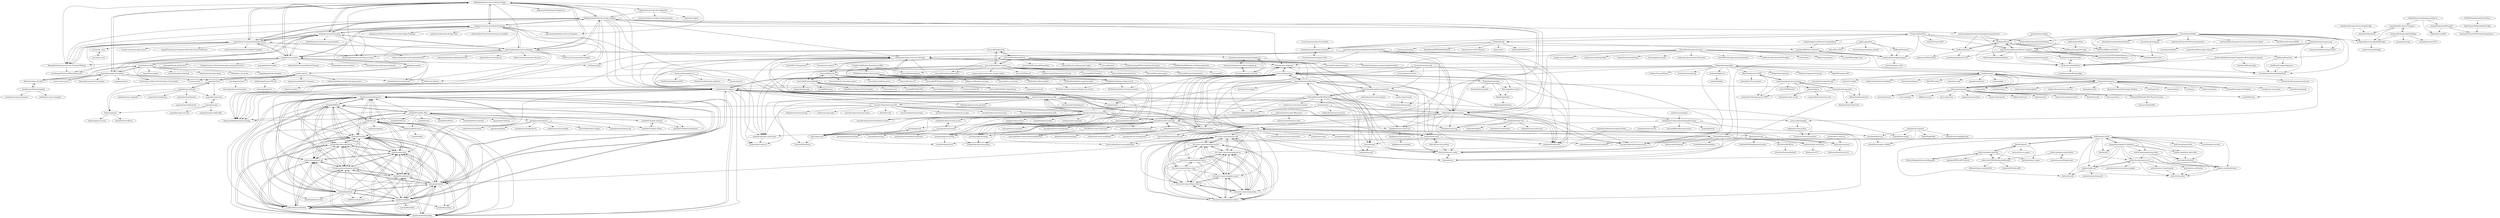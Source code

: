 digraph G {
"BolajiAyodeji/awesome-technical-writing" -> "BolajiAyodeji/technical-writing-template"
"BolajiAyodeji/awesome-technical-writing" -> "malgamves/CommunityWriterPrograms"
"BolajiAyodeji/awesome-technical-writing" -> "sixhobbits/technical-writing"
"BolajiAyodeji/awesome-technical-writing" -> "CynthiaPeter/Technical-Writing-Resources"
"BolajiAyodeji/awesome-technical-writing" -> "rubymorillo/pocket-tech-writing-list"
"BolajiAyodeji/awesome-technical-writing" -> "google/season-of-docs"
"BolajiAyodeji/awesome-technical-writing" -> "Bennykillua/Getting-started-in-Technical-Writing"
"BolajiAyodeji/awesome-technical-writing" -> "dharmelolar/technical-writing-resources"
"BolajiAyodeji/awesome-technical-writing" -> "goabstract/Marketing-for-Engineers" ["e"=1]
"BolajiAyodeji/awesome-technical-writing" -> "tapaswenipathak/Open-Source-Programs" ["e"=1]
"BolajiAyodeji/awesome-technical-writing" -> "acekyd/made-in-nigeria"
"BolajiAyodeji/awesome-technical-writing" -> "thegooddocsproject/templates"
"BolajiAyodeji/awesome-technical-writing" -> "OpesanyaAdebayo/systems-design" ["e"=1]
"BolajiAyodeji/awesome-technical-writing" -> "didicodes/javascript-dev-bookmarks"
"BolajiAyodeji/awesome-technical-writing" -> "chidiwilliams/github-stories"
"malgamves/CommunityWriterPrograms" -> "BolajiAyodeji/awesome-technical-writing"
"malgamves/CommunityWriterPrograms" -> "CynthiaPeter/Technical-Writing-Resources"
"malgamves/CommunityWriterPrograms" -> "BolajiAyodeji/technical-writing-template"
"malgamves/CommunityWriterPrograms" -> "rubymorillo/pocket-tech-writing-list"
"malgamves/CommunityWriterPrograms" -> "google/season-of-docs"
"malgamves/CommunityWriterPrograms" -> "goabstract/Awesome-Design-Tools" ["e"=1]
"malgamves/CommunityWriterPrograms" -> "sixhobbits/technical-writing"
"malgamves/CommunityWriterPrograms" -> "acekyd/made-in-nigeria"
"malgamves/CommunityWriterPrograms" -> "OpesanyaAdebayo/systems-design" ["e"=1]
"malgamves/CommunityWriterPrograms" -> "Bennykillua/Getting-started-in-Technical-Writing"
"malgamves/CommunityWriterPrograms" -> "tapaswenipathak/Open-Source-Programs" ["e"=1]
"malgamves/CommunityWriterPrograms" -> "thedaviddias/Front-End-Performance-Checklist" ["e"=1]
"malgamves/CommunityWriterPrograms" -> "oyekanmiayo/data-structures-all-langs"
"malgamves/CommunityWriterPrograms" -> "section-engineering-education/engineering-education"
"malgamves/CommunityWriterPrograms" -> "deepanshu1422/List-Of-Open-Source-Internships-Programs" ["e"=1]
"ushahidi/SMSSync" -> "frontlinesms/frontlinesms2"
"ushahidi/SMSSync" -> "rapidpro/rapidpro"
"ushahidi/SMSSync" -> "pluspeople/pesaPi"
"ushahidi/SMSSync" -> "chisimba/chisimba"
"ushahidi/SMSSync" -> "OpenInstitute/OpenDuka"
"ushahidi/SMSSync" -> "CodeForAfrica/GotToVote"
"ushahidi/SMSSync" -> "praekeltfoundation/vumi"
"ushahidi/SMSSync" -> "praekelt/vumi"
"ushahidi/SMSSync" -> "Yorubaname/yorubaname-website"
"ushahidi/SMSSync" -> "universalcore/elastic-git"
"ushahidi/SMSSync" -> "nyaruka/smartmin"
"ushahidi/SMSSync" -> "ushahidi/platform"
"ushahidi/SMSSync" -> "praekeltfoundation/junebug"
"ushahidi/SMSSync" -> "acekyd/made-in-nigeria"
"ushahidi/SMSSync" -> "ushahidi/Ushahidi_Web"
"acekyd/made-in-nigeria" -> "acekyd/devcenter-social"
"acekyd/made-in-nigeria" -> "anoniscoding/yorlang"
"acekyd/made-in-nigeria" -> "Yorubaname/yorubaname-website"
"acekyd/made-in-nigeria" -> "OpesanyaAdebayo/systems-design" ["e"=1]
"acekyd/made-in-nigeria" -> "pluspeople/pesaPi"
"acekyd/made-in-nigeria" -> "frontlinesms/frontlinesms2"
"acekyd/made-in-nigeria" -> "OpenInstitute/OpenDuka"
"acekyd/made-in-nigeria" -> "chisimba/chisimba"
"acekyd/made-in-nigeria" -> "PaystackHQ/nigerialogos"
"acekyd/made-in-nigeria" -> "praekeltfoundation/vumi"
"acekyd/made-in-nigeria" -> "shalvah/oldtweets.today"
"acekyd/made-in-nigeria" -> "CodeForAfrica/GotToVote"
"acekyd/made-in-nigeria" -> "mykeels/nigerian-constitution"
"acekyd/made-in-nigeria" -> "unicodeveloper/resources-i-like"
"acekyd/made-in-nigeria" -> "oyekanmiayo/data-structures-all-langs"
"anoniscoding/yorlang" -> "shalvah/oldtweets.today"
"anoniscoding/yorlang" -> "Seunope/aloc-endpoints"
"anoniscoding/yorlang" -> "mykeels/nigerian-constitution"
"anoniscoding/yorlang" -> "acekyd/made-in-nigeria"
"anoniscoding/yorlang" -> "acekyd/devcenter-social"
"anoniscoding/yorlang" -> "shalvah/DownloadThisVideo"
"anoniscoding/yorlang" -> "shalvah/indie-tools"
"anoniscoding/yorlang" -> "BolajiOlajide/ng-faker"
"anoniscoding/yorlang" -> "PaystackHQ/nigerialogos"
"anoniscoding/yorlang" -> "shalvah/aargh"
"anoniscoding/yorlang" -> "unicodeveloper/resources-i-like"
"anoniscoding/yorlang" -> "whizkydee/vscode-material-palenight-theme"
"anoniscoding/yorlang" -> "blueyedgeek/overhaul"
"anoniscoding/yorlang" -> "mykeels/whot"
"anoniscoding/yorlang" -> "iamraphson/react-paystack"
"unicodeveloper/laravel-paystack" -> "unicodeveloper/laravel-password" ["e"=1]
"unicodeveloper/laravel-paystack" -> "kingflamez/laravelrave"
"unicodeveloper/laravel-paystack" -> "acekyd/devcenter-social"
"unicodeveloper/laravel-paystack" -> "unicodeveloper/resources-i-like"
"unicodeveloper/laravel-paystack" -> "neoighodaro/laravel-early-access"
"unicodeveloper/laravel-paystack" -> "ichtrojan/laravel-location"
"unicodeveloper/laravel-paystack" -> "iamraphson/react-paystack"
"unicodeveloper/laravel-paystack" -> "acekyd/made-in-nigeria"
"unicodeveloper/laravel-paystack" -> "iamraphson/vue-paystack"
"unicodeveloper/laravel-paystack" -> "kehers/paystack"
"unicodeveloper/laravel-paystack" -> "unicodeveloper/laravel-hackathon-starter" ["e"=1]
"unicodeveloper/laravel-paystack" -> "tomiiide/nigerian-banks"
"unicodeveloper/laravel-paystack" -> "unicodeveloper/tech-hubs"
"unicodeveloper/laravel-paystack" -> "anoniscoding/yorlang"
"unicodeveloper/laravel-paystack" -> "webong/cashier-paystack"
"section-engineering-education/engineering-education" -> "JoelKanyi/Muviz"
"section-engineering-education/engineering-education" -> "ndiritumichael/Rick-and-Morty-Compose"
"section-engineering-education/engineering-education" -> "JoelKanyi/Joomia"
"sindresorhus/caprine" -> "terkelg/ramme"
"sindresorhus/caprine" -> "aluxian/Messenger-for-Desktop"
"sindresorhus/caprine" -> "rsms/fb-mac-messenger" ["e"=1]
"sindresorhus/caprine" -> "sindresorhus/anatine"
"sindresorhus/caprine" -> "danielbuechele/goofy" ["e"=1]
"sindresorhus/caprine" -> "meetfranz/franz" ["e"=1]
"sindresorhus/caprine" -> "wulkano/kap" ["e"=1]
"sindresorhus/caprine" -> "sindresorhus/refined-github" ["e"=1]
"sindresorhus/caprine" -> "sindresorhus/awesome-electron" ["e"=1]
"sindresorhus/caprine" -> "jiahaog/nativefier" ["e"=1]
"sindresorhus/caprine" -> "Aluxian/Facebook-Messenger-Desktop" ["e"=1]
"sindresorhus/caprine" -> "zeit/hyperterm" ["e"=1]
"sindresorhus/caprine" -> "connors/photon" ["e"=1]
"sindresorhus/caprine" -> "zeit/hyper" ["e"=1]
"sindresorhus/caprine" -> "sindresorhus/pure" ["e"=1]
"devcenter-square/disease-info" -> "devcenter-square/beginner-guide"
"devcenter-square/disease-info" -> "devcenter-square/disease-info-ui"
"devcenter-square/disease-info" -> "devcenter-square/squaredex"
"devcenter-square/disease-info" -> "devcenter-square/Squaredex-UI"
"devcenter-square/disease-info" -> "devcenter-square/angular-export"
"devcenter-square/disease-info" -> "devcenter-square/ng-bank-parser"
"microsoft/workshop-library" -> "microsoft/studentambassadors"
"microsoft/workshop-library" -> "muhammedogz/MLSA-Certificate-Automate"
"microsoft/workshop-library" -> "haliknihudas666/hudas-certificate-generator"
"microsoft/workshop-library" -> "microsoft/ImagineCup"
"microsoft/workshop-library" -> "microsoft/AcademicContent"
"microsoft/workshop-library" -> "microsoft/workshop-template"
"microsoft/workshop-library" -> "microsoft/SATechnicalOnboarding"
"microsoft/workshop-library" -> "microsoft/Reactors"
"microsoft/workshop-library" -> "microsoft/hack-workshop-power-apps"
"microsoft/workshop-library" -> "microsoft/pybryt"
"chisimba/chisimba" -> "OpenInstitute/OpenDuka"
"chisimba/chisimba" -> "frontlinesms/frontlinesms2"
"chisimba/chisimba" -> "Yorubaname/yorubaname-website"
"chisimba/chisimba" -> "praekeltfoundation/vumi"
"chisimba/chisimba" -> "universalcore/elastic-git"
"chisimba/chisimba" -> "praekeltfoundation/junebug"
"chisimba/chisimba" -> "nyaruka/smartmin"
"chisimba/chisimba" -> "CodeForAfrica/GotToVote"
"chisimba/chisimba" -> "pluspeople/pesaPi"
"chisimba/chisimba" -> "rapidpro/rapidpro"
"frontlinesms/frontlinesms2" -> "chisimba/chisimba"
"frontlinesms/frontlinesms2" -> "OpenInstitute/OpenDuka"
"frontlinesms/frontlinesms2" -> "praekeltfoundation/vumi"
"frontlinesms/frontlinesms2" -> "universalcore/elastic-git"
"frontlinesms/frontlinesms2" -> "Yorubaname/yorubaname-website"
"frontlinesms/frontlinesms2" -> "pluspeople/pesaPi"
"frontlinesms/frontlinesms2" -> "CodeForAfrica/GotToVote"
"frontlinesms/frontlinesms2" -> "praekeltfoundation/junebug"
"frontlinesms/frontlinesms2" -> "rapidpro/rapidpro"
"frontlinesms/frontlinesms2" -> "ushahidi/SMSSync"
"frontlinesms/frontlinesms2" -> "nyaruka/smartmin"
"frontlinesms/frontlinesms2" -> "praekelt/vumi"
"pluspeople/pesaPi" -> "chisimba/chisimba"
"pluspeople/pesaPi" -> "OpenInstitute/OpenDuka"
"pluspeople/pesaPi" -> "frontlinesms/frontlinesms2"
"pluspeople/pesaPi" -> "praekeltfoundation/vumi"
"pluspeople/pesaPi" -> "CodeForAfrica/GotToVote"
"pluspeople/pesaPi" -> "praekeltfoundation/junebug"
"pluspeople/pesaPi" -> "nyaruka/smartmin"
"pluspeople/pesaPi" -> "rapidpro/rapidpro"
"pluspeople/pesaPi" -> "universalcore/elastic-git"
"pluspeople/pesaPi" -> "Yorubaname/yorubaname-website"
"pluspeople/pesaPi" -> "ushahidi/SMSSync"
"pluspeople/pesaPi" -> "ushahidi/platform"
"pluspeople/pesaPi" -> "praekelt/vumi"
"pluspeople/pesaPi" -> "praekelt/junebug"
"pluspeople/pesaPi" -> "acekyd/made-in-nigeria"
"praekeltfoundation/vumi" -> "praekeltfoundation/junebug"
"praekeltfoundation/vumi" -> "universalcore/elastic-git"
"praekeltfoundation/vumi" -> "Yorubaname/yorubaname-website"
"praekeltfoundation/vumi" -> "chisimba/chisimba"
"praekeltfoundation/vumi" -> "OpenInstitute/OpenDuka"
"praekeltfoundation/vumi" -> "nyaruka/smartmin"
"praekeltfoundation/vumi" -> "frontlinesms/frontlinesms2"
"praekeltfoundation/vumi" -> "pluspeople/pesaPi"
"praekeltfoundation/vumi" -> "CodeForAfrica/GotToVote"
"praekeltfoundation/vumi" -> "codedivoire/made-in-ci"
"rapidpro/rapidpro" -> "frontlinesms/frontlinesms2"
"rapidpro/rapidpro" -> "chisimba/chisimba"
"rapidpro/rapidpro" -> "pluspeople/pesaPi"
"rapidpro/rapidpro" -> "praekeltfoundation/vumi"
"rapidpro/rapidpro" -> "ushahidi/SMSSync"
"rapidpro/rapidpro" -> "OpenInstitute/OpenDuka"
"rapidpro/rapidpro" -> "CodeForAfrica/GotToVote"
"rapidpro/rapidpro" -> "universalcore/elastic-git"
"rapidpro/rapidpro" -> "Yorubaname/yorubaname-website"
"rapidpro/rapidpro" -> "nyaruka/smartmin"
"rapidpro/rapidpro" -> "praekelt/vumi"
"rapidpro/rapidpro" -> "praekeltfoundation/junebug"
"rapidpro/rapidpro" -> "ushahidi/platform"
"rapidpro/rapidpro" -> "nyaruka/floweditor"
"rapidpro/rapidpro" -> "praekelt/junebug"
"universalcore/elastic-git" -> "praekeltfoundation/junebug"
"universalcore/elastic-git" -> "OpenInstitute/OpenDuka"
"universalcore/elastic-git" -> "praekeltfoundation/vumi"
"universalcore/elastic-git" -> "nyaruka/smartmin"
"universalcore/elastic-git" -> "chisimba/chisimba"
"universalcore/elastic-git" -> "Yorubaname/yorubaname-website"
"universalcore/elastic-git" -> "frontlinesms/frontlinesms2"
"universalcore/elastic-git" -> "CodeForAfrica/GotToVote"
"microsoft/AcademicContent" -> "microsoft/workshop-library"
"microsoft/AcademicContent" -> "microsoft/ImagineCup"
"microsoft/AcademicContent" -> "microsoft/StudentsAtBuild"
"microsoft/AcademicContent" -> "microsoft/WhatTheHack" ["e"=1]
"microsoft/AcademicContent" -> "microsoft/AzureTipsAndTricks" ["e"=1]
"microsoft/AcademicContent" -> "microsoft/Reactors"
"microsoft/AcademicContent" -> "MicrosoftDocs/devrampup"
"microsoft/AcademicContent" -> "MicrosoftDocs/ai-fundamentals" ["e"=1]
"microsoft/AcademicContent" -> "microsoft/AI" ["e"=1]
"microsoft/AcademicContent" -> "microsoft/iot-curriculum"
"microsoft/AcademicContent" -> "campus-experts/awesome-campus-expert" ["e"=1]
"microsoft/AcademicContent" -> "microsoft/30daysof"
"microsoft/AcademicContent" -> "anubhavsingh16/Open-Source-Events" ["e"=1]
"microsoft/AcademicContent" -> "microsoft/studentambassadors"
"microsoft/AcademicContent" -> "microsoft/hackwithazure"
"MLH/mlh-hackathon-flask-starter" -> "MLH/mlh-hackathon-nodejs-starter"
"MLH/mlh-hackathon-flask-starter" -> "MLH/mlh-hackathon-blockstack-starter"
"MLH/mlh-hackathon-flask-starter" -> "GoogleCloudPlatform/hackathon-toolkit"
"MLH/mlh-hackathon-flask-starter" -> "MLH/mlh-localhost-build-and-deploy-aws-starter"
"MLH/mlh-hackathon-flask-starter" -> "MLH/mlh-hackathon-organizer-guide" ["e"=1]
"MLH/mlh-hackathon-flask-starter" -> "MLH/mlh-localhost-github"
"microsoft/Build2020_DigitalSwag" -> "microsoft/StudentsAtBuild"
"shalvah/DownloadThisVideo" -> "shalvah/RemindMeOfThisTweet"
"shalvah/DownloadThisVideo" -> "shalvah/oldtweets.today"
"shalvah/DownloadThisVideo" -> "shalvah/indie-tools"
"shalvah/DownloadThisVideo" -> "shalvah/burns"
"shalvah/DownloadThisVideo" -> "anoniscoding/yorlang"
"shalvah/DownloadThisVideo" -> "nerdeveloper/hackathon-starter-kit"
"shalvah/DownloadThisVideo" -> "acekyd/devcenter-social"
"shalvah/DownloadThisVideo" -> "PaystackHQ/paystack-music-api"
"shalvah/DownloadThisVideo" -> "Seunope/aloc-endpoints"
"shalvah/DownloadThisVideo" -> "OpesanyaAdebayo/systems-design" ["e"=1]
"shalvah/DownloadThisVideo" -> "acekyd/made-in-nigeria"
"shalvah/DownloadThisVideo" -> "oyekanmiayo/data-structures-all-langs"
"shalvah/DownloadThisVideo" -> "shalvah/aargh"
"shalvah/DownloadThisVideo" -> "shalvah/twittersignin"
"shalvah/DownloadThisVideo" -> "unicodeveloper/laravel-paystack"
"1Coin-FinanceTracker/1CoinClient" -> "wisnukurniawan/Compose-Expense"
"Ericgacoki/NeatFlix" -> "JoelKanyi/Muviz"
"Ericgacoki/NeatFlix" -> "t3chkid/Musify"
"Ericgacoki/NeatFlix" -> "suzdaleva/AnnoteAppCompose"
"Ericgacoki/NeatFlix" -> "ndiritumichael/Rick-and-Morty-Compose"
"Ericgacoki/NeatFlix" -> "wisnukurniawan/Compose-Expense"
"Ericgacoki/NeatFlix" -> "alexandregpereira/Monster-Compendium"
"Ericgacoki/NeatFlix" -> "xxfast/NYTimes-KMP" ["e"=1]
"Ericgacoki/NeatFlix" -> "droidconKE/droidconKE2022Android"
"Ericgacoki/NeatFlix" -> "JoelKanyi/Joomia"
"JoelKanyi/ComposeSignature" -> "VictorKabata/DarajaMultiplatform"
"wisnukurniawan/Compose-Expense" -> "wisnukurniawan/Compose-ToDo"
"microsoft/StudentsAtBuild" -> "microsoft/Build2020_DigitalSwag"
"microsoft/StudentsAtBuild" -> "jlooper/my-terrarium"
"microsoft/StudentsAtBuild" -> "jlooper/olympic-app"
"microsoft/StudentsAtBuild" -> "instafluff/Sherman"
"microsoft/StudentsAtBuild" -> "jimbobbennett/SpeechToTextSamples"
"microsoft/StudentsAtBuild" -> "shwars/pycourse"
"microsoft/StudentsAtBuild" -> "microsoft/Reactors"
"microsoft/StudentsAtBuild" -> "instafluff/WebWebWeb" ["e"=1]
"microsoft/StudentsAtBuild" -> "microsoft/ignitelearnzone"
"microsoft/StudentsAtBuild" -> "cassieview/SnakeVR"
"google/gsocguides" -> "google/season-of-docs"
"google/gsocguides" -> "numfocus/gsoc"
"sugarlabs/sugar-docs" -> "sugarlabs/sugar"
"alexandregpereira/Monster-Compendium" -> "grishko188/Points-of-interest"
"grishko188/Points-of-interest" -> "suzdaleva/AnnoteAppCompose"
"terkelg/ramme" -> "sindresorhus/caprine"
"terkelg/ramme" -> "sindresorhus/anatine"
"terkelg/ramme" -> "vincelwt/harmony" ["e"=1]
"terkelg/ramme" -> "wulkano/kap" ["e"=1]
"terkelg/ramme" -> "ifedapoolarewaju/igdm"
"terkelg/ramme" -> "Soundnode/soundnode-app" ["e"=1]
"terkelg/ramme" -> "baedert/corebird" ["e"=1]
"terkelg/ramme" -> "webtorrent/webtorrent-desktop" ["e"=1]
"terkelg/ramme" -> "denysdovhan/inboxer" ["e"=1]
"terkelg/ramme" -> "KELiON/cerebro" ["e"=1]
"terkelg/ramme" -> "nylas/nylas-mail" ["e"=1]
"terkelg/ramme" -> "huttarichard/instagram-private-api" ["e"=1]
"terkelg/ramme" -> "jackd248/temps" ["e"=1]
"terkelg/ramme" -> "oguzhaninan/Stacer" ["e"=1]
"terkelg/ramme" -> "muan/mojibar" ["e"=1]
"unicodeveloper/awesome-tdd" -> "unicodeveloper/resources-i-like"
"unicodeveloper/awesome-tdd" -> "unicodeveloper/awesome-lumen" ["e"=1]
"unicodeveloper/awesome-tdd" -> "unicodeveloper/laravel-password" ["e"=1]
"unicodeveloper/awesome-tdd" -> "dwyl/learn-tdd" ["e"=1]
"unicodeveloper/awesome-tdd" -> "unicodeveloper/laravel-exam"
"unicodeveloper/awesome-tdd" -> "unicodeveloper/awesome-opensource-apps" ["e"=1]
"unicodeveloper/awesome-tdd" -> "acekyd/made-in-nigeria"
"unicodeveloper/awesome-tdd" -> "unicodeveloper/awesome-nextjs" ["e"=1]
"unicodeveloper/awesome-tdd" -> "mykeels/nigerian-constitution"
"unicodeveloper/awesome-tdd" -> "unicodeveloper/awesome-documentation-tools"
"unicodeveloper/awesome-tdd" -> "unicodeveloper/laravel-hackathon-starter" ["e"=1]
"unicodeveloper/awesome-tdd" -> "unicodeveloper/laravel-paystack"
"unicodeveloper/awesome-tdd" -> "OpesanyaAdebayo/systems-design" ["e"=1]
"unicodeveloper/awesome-tdd" -> "TheJambo/awesome-testing" ["e"=1]
"unicodeveloper/awesome-tdd" -> "lorabv/awesome-agile" ["e"=1]
"MLH/mlh-hackathon-nodejs-starter" -> "MLH/mlh-hackathon-flask-starter"
"MLH/mlh-hackathon-nodejs-starter" -> "MLH/mlh-hackathon-blockstack-starter"
"MLH/mlh-hackathon-nodejs-starter" -> "MLH/mlh-localhost-build-and-deploy-aws-starter"
"segunfamisa/icicle" -> "moyheen/radar-watch-face"
"segunfamisa/icicle" -> "biodunalfet/SlidingSquaresLoader"
"segunfamisa/icicle" -> "segunfamisa/marvel-comics-android"
"segunfamisa/icicle" -> "tdscientist/ShelfView"
"segunfamisa/icicle" -> "larikraun/slackword"
"sugarlabs/sugar" -> "sugarlabs/sugar-toolkit-gtk3"
"sugarlabs/sugar" -> "sugarlabs/sugar-docs"
"sugarlabs/sugar" -> "sugarlabs/sugar-artwork"
"sugarlabs/sugar" -> "llaske/sugarizer"
"ifedapoolarewaju/igdm" -> "terkelg/ramme"
"ifedapoolarewaju/igdm" -> "acekyd/devcenter-social"
"ifedapoolarewaju/igdm" -> "ifedapoolarewaju/nojs"
"ifedapoolarewaju/igdm" -> "mathdroid/igdm-cli"
"ifedapoolarewaju/igdm" -> "huttarichard/instagram-private-api" ["e"=1]
"ifedapoolarewaju/igdm" -> "acekyd/made-in-nigeria"
"ifedapoolarewaju/igdm" -> "dilame/instagram-private-api" ["e"=1]
"ifedapoolarewaju/igdm" -> "mgp25/Instagram-API" ["e"=1]
"ifedapoolarewaju/igdm" -> "CaliAlec/ChromeIGStory" ["e"=1]
"ifedapoolarewaju/igdm" -> "instabot-py/instabot.py" ["e"=1]
"ifedapoolarewaju/igdm" -> "JRoy/InstagramLive-PHP"
"ifedapoolarewaju/igdm" -> "unicodeveloper/laravel-password" ["e"=1]
"ifedapoolarewaju/igdm" -> "anoniscoding/yorlang"
"ifedapoolarewaju/igdm" -> "SeunAdelekan/Kanary"
"ifedapoolarewaju/igdm" -> "mykeels/nigerian-constitution"
"libracoder/bootstrap4-offline-docs" -> "boiyelove/materializecss-docs"
"libracoder/bootstrap4-offline-docs" -> "iamraphson/react-paystack"
"gangachris/angular2-validators" -> "aonawale/SwiftyData"
"gangachris/angular2-validators" -> "kn9ts/project-mulla"
"gangachris/angular2-validators" -> "andela-thomas/express-acl"
"gangachris/angular2-validators" -> "andela-cnnadi/pyfirebase"
"gangachris/angular2-validators" -> "andela-cdaniel/mui-data-table"
"gangachris/angular2-validators" -> "akabiru/rafiki-zsh"
"gangachris/angular2-validators" -> "kn9ts/frodo"
"gangachris/angular2-validators" -> "andela-sjames/paystack-python"
"gangachris/angular2-validators" -> "akabiru/hscode"
"weecology/retriever" -> "weecology/data-sharing-paper"
"haxzie/instagram-live-streamer" -> "harrypython/itsagramlive"
"haxzie/instagram-live-streamer" -> "machacker16/InstagramLive-PHP"
"haxzie/instagram-live-streamer" -> "haxzie/open-with-vscode"
"haxzie/instagram-live-streamer" -> "subins2000/InstaLV"
"haxzie/instagram-live-streamer" -> "haxzie/snipp.in"
"haxzie/instagram-live-streamer" -> "RaihanStark/instalivecli"
"haxzie/instagram-live-streamer" -> "JRoy/InstagramLive-PHP"
"shalvah/RemindMeOfThisTweet" -> "shalvah/DownloadThisVideo"
"shalvah/RemindMeOfThisTweet" -> "shalvah/oldtweets.today"
"shalvah/RemindMeOfThisTweet" -> "shalvah/aargh"
"shalvah/RemindMeOfThisTweet" -> "shalvah/indie-tools"
"shalvah/RemindMeOfThisTweet" -> "ooade/react-click-away-listener"
"shalvah/RemindMeOfThisTweet" -> "nerdeveloper/hackathon-starter-kit"
"shalvah/RemindMeOfThisTweet" -> "tenseijs/tensei"
"shalvah/RemindMeOfThisTweet" -> "shalvah/burns"
"shalvah/RemindMeOfThisTweet" -> "chidiwilliams/expression-evaluator"
"shalvah/RemindMeOfThisTweet" -> "chidiwilliams/github-stories"
"shalvah/RemindMeOfThisTweet" -> "mykeels/spectranet-cli"
"shalvah/RemindMeOfThisTweet" -> "codeshifu/lara-dotng"
"shalvah/RemindMeOfThisTweet" -> "mykeels/ArraysJS"
"shalvah/RemindMeOfThisTweet" -> "PaystackHQ/nigerialogos"
"shalvah/RemindMeOfThisTweet" -> "kehers/paystack"
"CynthiaPeter/Technical-Writing-Resources" -> "Bennykillua/Getting-started-in-Technical-Writing"
"CynthiaPeter/Technical-Writing-Resources" -> "malgamves/CommunityWriterPrograms"
"CynthiaPeter/Technical-Writing-Resources" -> "dharmelolar/technical-writing-resources"
"CynthiaPeter/Technical-Writing-Resources" -> "BolajiAyodeji/awesome-technical-writing"
"CynthiaPeter/Technical-Writing-Resources" -> "oscafrica/awesome-open-source"
"CynthiaPeter/Technical-Writing-Resources" -> "tyaga001/Awesome-Companies-Who-Pays-Technical-Writers"
"CynthiaPeter/Technical-Writing-Resources" -> "wise4rmgod/TechnicalWriterResources"
"CynthiaPeter/Technical-Writing-Resources" -> "google/season-of-docs"
"CynthiaPeter/Technical-Writing-Resources" -> "iamfortune/Technical-Article-Guideline-Template"
"CynthiaPeter/Technical-Writing-Resources" -> "BolajiAyodeji/technical-writing-template"
"CynthiaPeter/Technical-Writing-Resources" -> "sixhobbits/technical-writing"
"CynthiaPeter/Technical-Writing-Resources" -> "rubymorillo/pocket-tech-writing-list"
"CynthiaPeter/Technical-Writing-Resources" -> "zurichat/zc_main"
"oyekanmiayo/data-structures-all-langs" -> "OpesanyaAdebayo/fintech-lite"
"oyekanmiayo/data-structures-all-langs" -> "chidiwilliams/github-stories"
"oyekanmiayo/data-structures-all-langs" -> "OpesanyaAdebayo/systems-design" ["e"=1]
"oyekanmiayo/data-structures-all-langs" -> "Youngestdev/buycoins-python"
"oyekanmiayo/data-structures-all-langs" -> "Ezike/MVI_UIComponents"
"oyekanmiayo/data-structures-all-langs" -> "Seunope/aloc-endpoints"
"oyekanmiayo/data-structures-all-langs" -> "mykeels/20-questions"
"oyekanmiayo/data-structures-all-langs" -> "Tiemma/sonic-express"
"oyekanmiayo/data-structures-all-langs" -> "SomtochiAma/buycoins-graphql-sdk"
"oyekanmiayo/data-structures-all-langs" -> "ichtrojan/nigerian-banks"
"oyekanmiayo/data-structures-all-langs" -> "kingflamez/use-screen-size"
"oyekanmiayo/data-structures-all-langs" -> "chidiwilliams/expression-evaluator"
"oyekanmiayo/data-structures-all-langs" -> "mykeels/nigerian-constitution"
"oyekanmiayo/data-structures-all-langs" -> "mykeels/spectranet-cli"
"oyekanmiayo/data-structures-all-langs" -> "nerdeveloper/hackathon-starter-kit"
"JoelKanyi/Joomia" -> "JoelKanyi/Muviz"
"JoelKanyi/Joomia" -> "JoelKanyi/MealTime"
"JoelKanyi/Joomia" -> "gideonrotich/MusicPark"
"JoelKanyi/Joomia" -> "VictorKabata/Android-CI-CD"
"wisnukurniawan/Compose-ToDo" -> "wisnukurniawan/Compose-Expense"
"BolajiAyodeji/technical-writing-template" -> "BolajiAyodeji/awesome-technical-writing"
"BolajiAyodeji/technical-writing-template" -> "rubymorillo/pocket-tech-writing-list"
"BolajiAyodeji/technical-writing-template" -> "chidiwilliams/github-stories"
"BolajiAyodeji/technical-writing-template" -> "sixhobbits/technical-writing"
"BolajiAyodeji/technical-writing-template" -> "oyekanmiayo/data-structures-all-langs"
"BolajiAyodeji/technical-writing-template" -> "malgamves/CommunityWriterPrograms"
"BolajiAyodeji/technical-writing-template" -> "Bennykillua/Getting-started-in-Technical-Writing"
"BolajiAyodeji/technical-writing-template" -> "dharmelolar/technical-writing-resources"
"BolajiAyodeji/technical-writing-template" -> "ichtrojan/nigerian-banks"
"BolajiAyodeji/technical-writing-template" -> "acekyd/made-in-nigeria"
"BolajiAyodeji/technical-writing-template" -> "OpesanyaAdebayo/systems-design" ["e"=1]
"BolajiAyodeji/technical-writing-template" -> "BolajiAyodeji/awesome-jamstack"
"BolajiAyodeji/technical-writing-template" -> "hacktivist123/content-plan-example"
"BolajiAyodeji/technical-writing-template" -> "CynthiaPeter/Technical-Writing-Resources"
"BolajiAyodeji/technical-writing-template" -> "Seunope/aloc-endpoints"
"thegooddocsproject/templates" -> "heyawhite/tech-writing-tools"
"thegooddocsproject/templates" -> "San-Francisco-Write-The-Docs/lone-writers-guide"
"thegooddocsproject/templates" -> "writethedocs/www"
"thegooddocsproject/templates" -> "sixhobbits/technical-writing"
"thegooddocsproject/templates" -> "errata-ai/vale-action" ["e"=1]
"thegooddocsproject/templates" -> "BolajiAyodeji/awesome-technical-writing"
"thegooddocsproject/templates" -> "thegooddocsproject/chronologue"
"thegooddocsproject/templates" -> "google/season-of-docs"
"thegooddocsproject/templates" -> "ddbeck/readme-checklist"
"thegooddocsproject/templates" -> "errata-ai/vale" ["e"=1]
"thegooddocsproject/templates" -> "google/opendocs"
"thegooddocsproject/templates" -> "foliant-docs/foliant"
"rubymorillo/pocket-tech-writing-list" -> "BolajiAyodeji/technical-writing-template"
"rubymorillo/pocket-tech-writing-list" -> "sixhobbits/technical-writing"
"rubymorillo/pocket-tech-writing-list" -> "BolajiAyodeji/awesome-technical-writing"
"rubymorillo/pocket-tech-writing-list" -> "malgamves/CommunityWriterPrograms"
"rubymorillo/pocket-tech-writing-list" -> "hacktivist123/content-plan-example"
"rubymorillo/pocket-tech-writing-list" -> "CynthiaPeter/Technical-Writing-Resources"
"rubymorillo/pocket-tech-writing-list" -> "rubymorillo/pocket-writer-job-boards-list"
"rubymorillo/pocket-tech-writing-list" -> "dmitryvinn/awesome-dev-advocacy" ["e"=1]
"rubymorillo/pocket-tech-writing-list" -> "oyekanmiayo/data-structures-all-langs"
"rubymorillo/pocket-tech-writing-list" -> "dharmelolar/technical-writing-resources"
"rubymorillo/pocket-tech-writing-list" -> "OpesanyaAdebayo/systems-design" ["e"=1]
"rubymorillo/pocket-tech-writing-list" -> "rubymorillo/pocket-marketing-tech-list"
"rubymorillo/pocket-tech-writing-list" -> "google/season-of-docs"
"rubymorillo/pocket-tech-writing-list" -> "heyawhite/tech-writing-tools"
"rubymorillo/pocket-tech-writing-list" -> "npentrel/devrel-strategy-sbs" ["e"=1]
"iamraphson/react-paystack" -> "kehers/paystack"
"iamraphson/react-paystack" -> "just1and0/React-Native-Paystack-WebView"
"iamraphson/react-paystack" -> "iamraphson/react-ravepayment"
"iamraphson/react-paystack" -> "tolu360/react-native-paystack"
"iamraphson/react-paystack" -> "kingflamez/use-screen-size"
"iamraphson/react-paystack" -> "anoniscoding/yorlang"
"iamraphson/react-paystack" -> "pariola/paystack"
"iamraphson/react-paystack" -> "unicodeveloper/laravel-paystack"
"iamraphson/react-paystack" -> "PaystackHQ/nigerialogos"
"iamraphson/react-paystack" -> "oyekanmiayo/data-structures-all-langs"
"iamraphson/react-paystack" -> "iamraphson/vue-paystack"
"iamraphson/react-paystack" -> "andela/bestpractices"
"iamraphson/react-paystack" -> "shalvah/burns"
"iamraphson/react-paystack" -> "acekyd/devcenter-social"
"iamraphson/react-paystack" -> "Seunope/aloc-endpoints"
"devcenter-square/Learning-Resource-Path-Front-End" -> "mykeels/20-questions"
"devcenter-square/Learning-Resource-Path-Front-End" -> "Sholanke/no-dey-beg"
"devcenter-square/Learning-Resource-Path-Front-End" -> "mykeels/spectranet-cli"
"devcenter-square/Learning-Resource-Path-Front-End" -> "shalvah/indie-tools"
"devcenter-square/Learning-Resource-Path-Front-End" -> "kingflamez/use-screen-size"
"devcenter-square/Learning-Resource-Path-Front-End" -> "chidiwilliams/github-stories"
"devcenter-square/Learning-Resource-Path-Front-End" -> "oyekanmiayo/data-structures-all-langs"
"devcenter-square/Learning-Resource-Path-Front-End" -> "Seunope/aloc-endpoints"
"nayafia/contributing-template" -> "ddbeck/readme-checklist"
"nayafia/contributing-template" -> "nayafia/awesome-maintainers" ["e"=1]
"nayafia/contributing-template" -> "auth0/open-source-template" ["e"=1]
"nrnb/GoogleSummerOfCode" -> "cytoscape/appstore"
"mathdroid/igdm-cli" -> "mathdroid/igdm"
"Yorubaname/yorubaname-website" -> "OpenInstitute/OpenDuka"
"Yorubaname/yorubaname-website" -> "praekeltfoundation/junebug"
"Yorubaname/yorubaname-website" -> "chisimba/chisimba"
"Yorubaname/yorubaname-website" -> "praekeltfoundation/vumi"
"Yorubaname/yorubaname-website" -> "universalcore/elastic-git"
"Yorubaname/yorubaname-website" -> "nyaruka/smartmin"
"Yorubaname/yorubaname-website" -> "CodeForAfrica/GotToVote"
"Yorubaname/yorubaname-website" -> "frontlinesms/frontlinesms2"
"Yorubaname/yorubaname-website" -> "pluspeople/pesaPi"
"Bennykillua/Getting-started-in-Technical-Writing" -> "wise4rmgod/TechnicalWriterResources"
"Bennykillua/Getting-started-in-Technical-Writing" -> "CynthiaPeter/Technical-Writing-Resources"
"numfocus/gsoc" -> "sugarlabs/GSoC"
"numfocus/gsoc" -> "weecology/retriever"
"numfocus/gsoc" -> "google/gsocguides"
"numfocus/gsoc" -> "tapasweni-pathak/SOC-Programs" ["e"=1]
"numfocus/gsoc" -> "numfocus/getting-started-with-open-source"
"numfocus/gsoc" -> "nrnb/GoogleSummerOfCode"
"writethedocs/www" -> "San-Francisco-Write-The-Docs/lone-writers-guide"
"writethedocs/www" -> "thegooddocsproject/templates"
"writethedocs/www" -> "google/season-of-docs"
"writethedocs/www" -> "LappleApple/feedmereadmes" ["e"=1]
"writethedocs/www" -> "ddbeck/readme-checklist"
"writethedocs/www" -> "tomjoht/learnapidoc"
"writethedocs/www" -> "docToolchain/docToolchain" ["e"=1]
"writethedocs/www" -> "errata-ai/vale" ["e"=1]
"writethedocs/www" -> "briandominick/codewriting"
"writethedocs/www" -> "rtfd/sphinx_rtd_theme" ["e"=1]
"GoogleCloudPlatform/hackathon-toolkit" -> "MLH/mlh-hackathon-flask-starter"
"GoogleCloudPlatform/hackathon-toolkit" -> "microsoft/hackwithazure"
"GoogleCloudPlatform/hackathon-toolkit" -> "MLH/mlh-localhost-github"
"GoogleCloudPlatform/hackathon-toolkit" -> "MLH/mlh-hackathon-nodejs-starter"
"KarenOk/whatsapp-web-clone" -> "KarenOk/whatsapp-web-clone-backend"
"KarenOk/whatsapp-web-clone" -> "rocketseat-education/nlw-06-nodejs" ["e"=1]
"KarenOk/whatsapp-web-clone" -> "six-ddc/plow" ["e"=1]
"KarenOk/whatsapp-web-clone" -> "chidiwilliams/github-stories"
"KarenOk/whatsapp-web-clone" -> "dfeneyrou/palanteer" ["e"=1]
"KarenOk/whatsapp-web-clone" -> "yuvraj24/WhatsApp-Clone" ["e"=1]
"KarenOk/whatsapp-web-clone" -> "google-research/deeplab2" ["e"=1]
"KarenOk/whatsapp-web-clone" -> "oyekanmiayo/data-structures-all-langs"
"KarenOk/whatsapp-web-clone" -> "python-discord/cj8-qualifier" ["e"=1]
"KarenOk/whatsapp-web-clone" -> "saucecodee/bangaJS"
"KarenOk/whatsapp-web-clone" -> "SomtochiAma/buycoins-graphql-sdk"
"KarenOk/whatsapp-web-clone" -> "ThakeeNathees/pocketlang" ["e"=1]
"KarenOk/whatsapp-web-clone" -> "fmeringdal/nettu-meet" ["e"=1]
"KarenOk/whatsapp-web-clone" -> "shalvah/oldtweets.today"
"KarenOk/whatsapp-web-clone" -> "rocketseat-education/nlw-06-reactjs" ["e"=1]
"kn9ts/project-mulla" -> "gangachris/angular2-validators"
"kn9ts/project-mulla" -> "andela-thomas/express-acl"
"kn9ts/project-mulla" -> "akabiru/rafiki-zsh"
"kn9ts/project-mulla" -> "SmoDav/mpesa"
"kn9ts/project-mulla" -> "kn9ts/frodo"
"kn9ts/project-mulla" -> "aonawale/SwiftyData"
"kn9ts/project-mulla" -> "andela-sjames/paystack-python"
"kn9ts/project-mulla" -> "andela-cnnadi/pyfirebase"
"kn9ts/project-mulla" -> "unicodeveloper/laravel-password" ["e"=1]
"kn9ts/project-mulla" -> "andela-cdaniel/mui-data-table"
"kn9ts/project-mulla" -> "kn9ts/stupid-passwords"
"kn9ts/project-mulla" -> "urandu/mpesa-rest-api"
"kn9ts/project-mulla" -> "gottsohn/standort"
"kn9ts/project-mulla" -> "pluspeople/pesaPi"
"kn9ts/project-mulla" -> "akabiru/hscode"
"ushahidi/platform" -> "ushahidi/platform-client"
"ushahidi/platform" -> "OpenInstitute/OpenDuka"
"ushahidi/platform" -> "pluspeople/pesaPi"
"ushahidi/platform" -> "chisimba/chisimba"
"ushahidi/platform" -> "nyaruka/smartmin"
"ushahidi/platform" -> "universalcore/elastic-git"
"ushahidi/platform" -> "Yorubaname/yorubaname-website"
"ushahidi/platform" -> "CodeForAfrica/GotToVote"
"ushahidi/platform" -> "frontlinesms/frontlinesms2"
"ushahidi/platform" -> "ushahidi/SMSSync"
"ushahidi/platform" -> "praekeltfoundation/vumi"
"ushahidi/platform" -> "praekeltfoundation/junebug"
"ushahidi/platform" -> "ushahidi/Ushahidi_Web"
"ushahidi/platform" -> "rapidpro/rapidpro"
"ushahidi/platform" -> "codedivoire/made-in-ci"
"praekelt/vumi" -> "frontlinesms/frontlinesms2"
"praekelt/vumi" -> "praekelt/junebug"
"praekelt/vumi" -> "chisimba/chisimba"
"praekelt/vumi" -> "rapidpro/rapidpro"
"praekelt/vumi" -> "pluspeople/pesaPi"
"praekelt/vumi" -> "codeafrica/github-africa"
"praekelt/vumi" -> "ushahidi/SMSSync"
"praekelt/vumi" -> "nyaruka/smartmin"
"praekelt/vumi" -> "OpenInstitute/OpenDuka"
"praekelt/vumi" -> "CodeForAfrica/GotToVote"
"praekelt/vumi" -> "universalcore/elastic-git"
"praekelt/vumi" -> "rapidsms/rapidsms" ["e"=1]
"praekelt/vumi" -> "Yorubaname/yorubaname-website"
"ddbeck/readme-checklist" -> "nayafia/contributing-template"
"ddbeck/readme-checklist" -> "writethedocs/www"
"ddbeck/readme-checklist" -> "thegooddocsproject/templates"
"microsoft/ImagineCup" -> "microsoft/workshop-library"
"microsoft/ImagineCup" -> "microsoft/AcademicContent"
"microsoft/ImagineCup" -> "google/season-of-docs"
"microsoft/ImagineCup" -> "cncf/mentoring" ["e"=1]
"microsoft/ImagineCup" -> "education/codespaces-project-template-js"
"haxzie/snipp.in" -> "haxzie/open-with-vscode"
"haxzie/snipp.in" -> "rumaan/fonts-that-dont-suck"
"education/codespaces-project-template-py" -> "education/memebot_discord"
"education/codespaces-project-template-py" -> "education/codespaces-project-template-js"
"education/memebot_discord" -> "education/codespaces-project-template-py"
"education/memebot_discord" -> "education/codespaces-project-template-js"
"mykeels/nigerian-constitution" -> "mykeels/spectranet-cli"
"segunfamisa/bottom-navigation-demo" -> "segunfamisa/icicle"
"segunfamisa/bottom-navigation-demo" -> "devcenter-square/ng-bank-parser"
"nerdeveloper/stacks" -> "nerdeveloper/devops-pack"
"sindresorhus/anatine" -> "k0kubun/Nocturn" ["e"=1]
"sindresorhus/anatine" -> "djyde/sinatine" ["e"=1]
"sindresorhus/anatine" -> "terkelg/ramme"
"sindresorhus/anatine" -> "sindresorhus/refined-twitter" ["e"=1]
"sindresorhus/anatine" -> "sindresorhus/caprine"
"sindresorhus/anatine" -> "KeitIG/museeks" ["e"=1]
"sindresorhus/anatine" -> "bevacqua/shots" ["e"=1]
"sindresorhus/anatine" -> "jackd248/temps" ["e"=1]
"sindresorhus/anatine" -> "rstacruz/pnpm" ["e"=1]
"sindresorhus/anatine" -> "kd8bny/cumulus" ["e"=1]
"sindresorhus/anatine" -> "vincelwt/harmony" ["e"=1]
"sindresorhus/anatine" -> "electron/devtron" ["e"=1]
"sindresorhus/anatine" -> "appetizermonster/hain" ["e"=1]
"sindresorhus/anatine" -> "haecker-felix/gradio" ["e"=1]
"sindresorhus/anatine" -> "Quacky2200/Spotify-Web-Player-for-Linux"
"sugarlabs/GSoC" -> "sugarlabs/sugar-docs"
"sugarlabs/GSoC" -> "sugarlabs/musicblocks"
"sugarlabs/GSoC" -> "numfocus/gsoc"
"sugarlabs/GSoC" -> "llaske/sugarizer"
"harrypython/itsagramlive" -> "RaihanStark/instalivecli"
"harrypython/itsagramlive" -> "RaihanStark/instaliveweb"
"harrypython/itsagramlive" -> "haxzie/instagram-live-streamer"
"harrypython/itsagramlive" -> "machacker16/InstagramLive-PHP"
"nerdeveloper/hackathon-starter-kit" -> "nerdeveloper/devops-pack"
"nerdeveloper/hackathon-starter-kit" -> "oyekanmiayo/data-structures-all-langs"
"nerdeveloper/hackathon-starter-kit" -> "shalvah/oldtweets.today"
"nerdeveloper/hackathon-starter-kit" -> "nerdeveloper/stacks"
"nerdeveloper/hackathon-starter-kit" -> "chidiwilliams/github-stories"
"nerdeveloper/hackathon-starter-kit" -> "shalvah/DownloadThisVideo"
"nerdeveloper/hackathon-starter-kit" -> "shalvah/RemindMeOfThisTweet"
"nerdeveloper/hackathon-starter-kit" -> "ashinzekene/react-music-player" ["e"=1]
"t3chkid/Musify" -> "Ericgacoki/NeatFlix"
"t3chkid/Musify" -> "joaomanaia/newquiz"
"t3chkid/Musify" -> "wisnukurniawan/Compose-Expense"
"t3chkid/Musify" -> "MwaiBanda/WPRK-MultiPlatform"
"t3chkid/Musify" -> "alexeiartsimovich/Frolomuse"
"t3chkid/Musify" -> "grishko188/Points-of-interest"
"t3chkid/Musify" -> "dokar3/amlv"
"t3chkid/Musify" -> "saidooubella/KShell-UI"
"acekyd/devcenter-social" -> "devcenter-square/disease-info-ui"
"acekyd/devcenter-social" -> "devcenter-square/states-cities"
"acekyd/devcenter-social" -> "devcenter-square/ng-bank-parser"
"acekyd/devcenter-social" -> "devcenter-square/Squaredex-UI"
"acekyd/devcenter-social" -> "devcenter-square/disease-info"
"acekyd/devcenter-social" -> "devcenter-square/squaredex"
"acekyd/devcenter-social" -> "devcenter-square/beginner-guide"
"acekyd/devcenter-social" -> "devcenter-square/angular-export"
"acekyd/devcenter-social" -> "devcenter-square/android-chat-ui"
"acekyd/devcenter-social" -> "neoighodaro/nimble"
"acekyd/devcenter-social" -> "SeunAdelekan/Kanary"
"acekyd/devcenter-social" -> "larikraun/slackword"
"acekyd/devcenter-social" -> "mczlatan/nigerian-slack-communities"
"acekyd/devcenter-social" -> "segunfamisa/marvel-comics-android"
"acekyd/devcenter-social" -> "acekyd/clean-repos"
"AfricasTalkingLtd/africastalking-php" -> "safaricom/mpesa-php-sdk"
"CodeForAfrica/GotToVote" -> "OpenInstitute/OpenDuka"
"CodeForAfrica/GotToVote" -> "chisimba/chisimba"
"CodeForAfrica/GotToVote" -> "Yorubaname/yorubaname-website"
"CodeForAfrica/GotToVote" -> "universalcore/elastic-git"
"CodeForAfrica/GotToVote" -> "frontlinesms/frontlinesms2"
"CodeForAfrica/GotToVote" -> "pluspeople/pesaPi"
"CodeForAfrica/GotToVote" -> "praekeltfoundation/vumi"
"CodeForAfrica/GotToVote" -> "nyaruka/smartmin"
"CodeForAfrica/GotToVote" -> "praekeltfoundation/junebug"
"CodeForAfrica/GotToVote" -> "rapidpro/rapidpro"
"CodeForAfrica/GotToVote" -> "ushahidi/SMSSync"
"chidiwilliams/github-stories" -> "oyekanmiayo/data-structures-all-langs"
"chidiwilliams/github-stories" -> "OpesanyaAdebayo/fintech-lite"
"chidiwilliams/github-stories" -> "oyekanmiayo/emailing-and-texting-script"
"chidiwilliams/github-stories" -> "Sholanke/no-dey-beg"
"chidiwilliams/github-stories" -> "whizkydee/olaolu.dev"
"chidiwilliams/github-stories" -> "kingflamez/use-screen-size"
"chidiwilliams/github-stories" -> "OpesanyaAdebayo/systems-design" ["e"=1]
"chidiwilliams/github-stories" -> "mykeels/20-questions"
"chidiwilliams/github-stories" -> "saucecodee/bangaJS"
"chidiwilliams/github-stories" -> "BolajiAyodeji/technical-writing-template"
"chidiwilliams/github-stories" -> "shalvah/oldtweets.today"
"chidiwilliams/github-stories" -> "ichtrojan/nigerian-banks"
"SeunAdelekan/Kanary" -> "larikraun/slackword"
"SeunAdelekan/Kanary" -> "acekyd/devcenter-social"
"SeunAdelekan/Kanary" -> "moyheen/radar-watch-face"
"SeunAdelekan/Kanary" -> "unicodeveloper/mvrd"
"SeunAdelekan/Kanary" -> "shalvah/burns"
"SeunAdelekan/Kanary" -> "SeunAdelekan/PaystackJava"
"SeunAdelekan/Kanary" -> "othreecodes/Quicksend"
"SeunAdelekan/Kanary" -> "unicodeveloper/laravel-password" ["e"=1]
"whizkydee/vscode-material-palenight-theme" -> "shalvah/burns"
"whizkydee/vscode-material-palenight-theme" -> "shalvah/oldtweets.today"
"whizkydee/vscode-material-palenight-theme" -> "whizkydee/type-reverse"
"whizkydee/vscode-material-palenight-theme" -> "forLoopOfficial/forLoop-website"
"whizkydee/vscode-material-palenight-theme" -> "acekyd/gathered"
"whizkydee/vscode-material-palenight-theme" -> "acekyd/devcenter-social"
"MadeInKenya/madeinkenya.github.io" -> "jumaallan/AndroidMPesaAPI"
"MadeInKenya/madeinkenya.github.io" -> "linkeefe/devsinfoKE"
"MadeInKenya/madeinkenya.github.io" -> "tamzi/ReadMe-MasterTemplates"
"OpenInstitute/OpenDuka" -> "chisimba/chisimba"
"OpenInstitute/OpenDuka" -> "universalcore/elastic-git"
"OpenInstitute/OpenDuka" -> "Yorubaname/yorubaname-website"
"OpenInstitute/OpenDuka" -> "praekeltfoundation/junebug"
"OpenInstitute/OpenDuka" -> "CodeForAfrica/GotToVote"
"OpenInstitute/OpenDuka" -> "praekeltfoundation/vumi"
"OpenInstitute/OpenDuka" -> "frontlinesms/frontlinesms2"
"OpenInstitute/OpenDuka" -> "nyaruka/smartmin"
"OpenInstitute/OpenDuka" -> "pluspeople/pesaPi"
"codeafrica/github-africa" -> "praekelt/vumi"
"codeafrica/github-africa" -> "onaio/onadata" ["e"=1]
"codeafrica/github-africa" -> "nyaruka/smartmin"
"codeafrica/github-africa" -> "chisimba/chisimba"
"codeafrica/github-africa" -> "OpenInstitute/OpenDuka"
"nyaruka/smartmin" -> "universalcore/elastic-git"
"nyaruka/smartmin" -> "praekeltfoundation/junebug"
"nyaruka/smartmin" -> "praekeltfoundation/vumi"
"nyaruka/smartmin" -> "chisimba/chisimba"
"nyaruka/smartmin" -> "Yorubaname/yorubaname-website"
"nyaruka/smartmin" -> "OpenInstitute/OpenDuka"
"nyaruka/smartmin" -> "pluspeople/pesaPi"
"nyaruka/smartmin" -> "frontlinesms/frontlinesms2"
"nyaruka/smartmin" -> "CodeForAfrica/GotToVote"
"ushahidi/Ushahidi_Web" -> "ushahidi/Ushahidi_Android"
"ushahidi/Ushahidi_Web" -> "ushahidi/Ushahidi_iPhone"
"ushahidi/Ushahidi_Web" -> "ushahidi/platform"
"ushahidi/Ushahidi_Web" -> "ushahidi/Swiftriver"
"ushahidi/Ushahidi_Web" -> "openplans/shareabouts"
"ushahidi/Ushahidi_Web" -> "ushahidi/Ushahidi-Localizations"
"ushahidi/Ushahidi_Web" -> "codeafrica/github-africa"
"ushahidi/Ushahidi_Web" -> "ushahidi/SMSSync"
"ushahidi/Ushahidi_Web" -> "ushahidi/Lamu"
"ushahidi/Ushahidi_Web" -> "ushahidi/SwiftRiver"
"ushahidi/Ushahidi_Web" -> "ushahidi/platform-client"
"ushahidi/Ushahidi_Web" -> "praekelt/vumi"
"ushahidi/Ushahidi_Web" -> "frontlinesms/frontlinesms2"
"ushahidi/Ushahidi_Web" -> "ushahidi/platform-android"
"ushahidi/Ushahidi_Web" -> "ginatrapani/ThinkUp" ["e"=1]
"google/season-of-docs" -> "moja-global/moja_global_docs"
"google/season-of-docs" -> "Bennykillua/Getting-started-in-Technical-Writing"
"google/season-of-docs" -> "BolajiAyodeji/awesome-technical-writing"
"google/season-of-docs" -> "google/gsocguides"
"google/season-of-docs" -> "sixhobbits/technical-writing"
"google/season-of-docs" -> "malgamves/CommunityWriterPrograms"
"google/season-of-docs" -> "Google-Summer-of-Code-Archive/gsoc-proposals-archive" ["e"=1]
"google/season-of-docs" -> "CynthiaPeter/Technical-Writing-Resources"
"google/season-of-docs" -> "sugarlabs/GSoC"
"google/season-of-docs" -> "moja-global/mentorship"
"google/season-of-docs" -> "cncf/mentoring" ["e"=1]
"google/season-of-docs" -> "tigthor/PaidCommunityWriterPrograms"
"google/season-of-docs" -> "writethedocs/www"
"google/season-of-docs" -> "saintmalik/awesome-oss-docs"
"google/season-of-docs" -> "prondubuisi/accepted-gsoc-proposals" ["e"=1]
"PaystackHQ/nigerialogos" -> "PaystackHQ/paystack-music-api"
"PaystackHQ/nigerialogos" -> "shalvah/oldtweets.today"
"PaystackHQ/nigerialogos" -> "unicodeveloper/tech-hubs"
"PaystackHQ/nigerialogos" -> "anoniscoding/yorlang"
"PaystackHQ/nigerialogos" -> "acekyd/made-in-nigeria"
"PaystackHQ/nigerialogos" -> "ichtrojan/nigerian-banks"
"PaystackHQ/nigerialogos" -> "shalvah/indie-tools"
"PaystackHQ/nigerialogos" -> "Seunope/aloc-endpoints"
"PaystackHQ/nigerialogos" -> "iamraphson/vue-ravepayment"
"JoelKanyi/Muviz" -> "ronnieotieno/Android-Product-Flavours"
"JoelKanyi/Muviz" -> "carolinemusyoka/MyTaxi"
"JoelKanyi/Muviz" -> "JoelKanyi/Joomia"
"JoelKanyi/Muviz" -> "VictorKabata/DevTyme"
"JoelKanyi/Muviz" -> "kibettheophilus/RickyandMorty"
"JoelKanyi/Muviz" -> "ndiritumichael/Rick-and-Morty-Compose"
"JoelKanyi/Muviz" -> "JoelKanyi/Savings-Zetu-App"
"sixhobbits/technical-writing" -> "BolajiAyodeji/awesome-technical-writing"
"sixhobbits/technical-writing" -> "rubymorillo/pocket-tech-writing-list"
"sixhobbits/technical-writing" -> "BolajiAyodeji/technical-writing-template"
"sixhobbits/technical-writing" -> "Bennykillua/Getting-started-in-Technical-Writing"
"sixhobbits/technical-writing" -> "google/season-of-docs"
"sixhobbits/technical-writing" -> "heyawhite/tech-writing-tools"
"sixhobbits/technical-writing" -> "malgamves/CommunityWriterPrograms"
"sixhobbits/technical-writing" -> "CynthiaPeter/Technical-Writing-Resources"
"sixhobbits/technical-writing" -> "thegooddocsproject/templates"
"sixhobbits/technical-writing" -> "wise4rmgod/TechnicalWriterResources"
"sixhobbits/technical-writing" -> "rubymorillo/pocket-writer-job-boards-list"
"sixhobbits/technical-writing" -> "lilin90/awesome-technical-communication" ["e"=1]
"whizkydee/olaolu.dev" -> "whizkydee/react-multi-state"
"whizkydee/olaolu.dev" -> "Sholanke/no-dey-beg"
"whizkydee/olaolu.dev" -> "whizkydee/helpers"
"whizkydee/olaolu.dev" -> "adenekan41/codewonders"
"whizkydee/olaolu.dev" -> "chidiwilliams/github-stories"
"whizkydee/olaolu.dev" -> "mykeels/20-questions"
"aluxian/Messenger-for-Desktop" -> "sindresorhus/caprine"
"docops-hq/learnapidoc-ru" -> "Starkovden/Starkovden.github.io"
"docops-hq/learnapidoc-ru" -> "docops-hq/conf"
"docops-hq/learnapidoc-ru" -> "foliant-docs/foliant"
"docops-hq/learnapidoc-ru" -> "NickVolynkin/highload-2018"
"javascriptteacher/node" -> "mykeels/20-questions"
"javascriptteacher/node" -> "nerdeveloper/hackathon-starter-kit"
"javascriptteacher/node" -> "anoniscoding/yorlang"
"javascriptteacher/node" -> "javascriptteacher/Tetris"
"tamzi/ReadMe-MasterTemplates" -> "wangerekaharun/GradleBuildPlugins"
"tamzi/ReadMe-MasterTemplates" -> "odaridavid/Material-X"
"tamzi/ReadMe-MasterTemplates" -> "droidconKE/droidconKE2020App"
"Aldikitta/MovplayV3" -> "suzdaleva/AnnoteAppCompose"
"sugarlabs/musicblocks" -> "sugarlabs/musicblocks-2"
"sugarlabs/musicblocks" -> "sugarlabs/sugar-docs"
"sugarlabs/musicblocks" -> "sugarlabs/GSoC"
"sugarlabs/musicblocks" -> "llaske/sugarizer"
"sugarlabs/musicblocks" -> "sugarlabs/www-sugarlabs"
"sugarlabs/musicblocks" -> "sugarlabs/turtleblocksjs"
"ushahidi/Ushahidi_iPhone" -> "ushahidi/Ushahidi_Android"
"education/codespaces-project-template-js" -> "education/codespaces-project-template-py"
"education/codespaces-project-template-js" -> "education/memebot_discord"
"education/codespaces-project-template-js" -> "education/codespaces-project-template-dotnet"
"shalvah/indie-tools" -> "shalvah/Free-for-students"
"shalvah/indie-tools" -> "shalvah/aargh"
"shalvah/indie-tools" -> "shalvah/oldtweets.today"
"shalvah/indie-tools" -> "mykeels/20-questions"
"unicodeveloper/resources-i-like" -> "unicodeveloper/tech-hubs"
"unicodeveloper/resources-i-like" -> "PaystackHQ/website"
"unicodeveloper/resources-i-like" -> "mykeels/20-questions"
"unicodeveloper/resources-i-like" -> "unicodeveloper/laravel-paystack"
"unicodeveloper/resources-i-like" -> "acekyd/devcenter-social"
"unicodeveloper/resources-i-like" -> "anoniscoding/yorlang"
"unicodeveloper/resources-i-like" -> "unicodeveloper/awesome-tdd"
"unicodeveloper/resources-i-like" -> "unicodeveloper/laravel-password" ["e"=1]
"unicodeveloper/resources-i-like" -> "mykeels/whot"
"unicodeveloper/resources-i-like" -> "unicodeveloper/lindaikeji-cli"
"unicodeveloper/resources-i-like" -> "shalvah/indie-tools"
"unicodeveloper/resources-i-like" -> "acekyd/made-in-nigeria"
"unicodeveloper/resources-i-like" -> "BolajiAyodeji/awesome-jamstack"
"unicodeveloper/resources-i-like" -> "unicodeveloper/mvrd"
"unicodeveloper/resources-i-like" -> "mykeels/nigerian-constitution"
"shalvah/Free-for-students" -> "shalvah/indie-tools"
"shalvah/Free-for-students" -> "shalvah/oldtweets.today"
"ushahidi/Ushahidi_Android" -> "ushahidi/Ushahidi_iPhone"
"ushahidi/Ushahidi_Android" -> "ushahidi/Ushahidi_Web"
"ushahidi/Ushahidi_Android" -> "ushahidi/Ushahidi-Localizations"
"jkuatdsc/form-builder" -> "JoelKanyi/Muviz"
"jkuatdsc/form-builder" -> "ndiritumichael/Rick-and-Morty-Compose"
"ErikHellman/InstantSearchDemo" -> "JabezNzomo99/RickAndMortyApp"
"safaricom/mpesa-node-library" -> "newtonmunene99/mpesa-api"
"safaricom/mpesa-node-library" -> "safaricom/LNMOnlineAndroidSample"
"RaihanStark/instalivecli" -> "RaihanStark/instaliveweb"
"llaske/sugarizer" -> "llaske/sugarizer-server"
"llaske/sugarizer" -> "llaske/ExerciserReact"
"openplans/shareabouts" -> "openplans/shareabouts-api"
"openplans/shareabouts" -> "codeforamerica/textizen"
"openplans/shareabouts" -> "openplans/planbox"
"openplans/shareabouts" -> "localprojects/Change-By-Us"
"openplans/shareabouts" -> "codeforamerica/nsb-mobile"
"openplans/shareabouts" -> "azavea/Open-Data-Catalog" ["e"=1]
"pariola/paystack" -> "kehers/paystack"
"microsoft/Reactors" -> "microsoft/workshop-library"
"microsoft/Reactors" -> "microsoft/StudentsAtBuild"
"microsoft/Reactors" -> "jeffprosise/Machine-Learning"
"microsoft/Reactors" -> "microsoft/c9-dev-intro-data-science"
"microsoft/Reactors" -> "microsoft/iot-curriculum"
"microsoft/Reactors" -> "microsoft/monthlyresources" ["e"=1]
"microsoft/Reactors" -> "microsoft/Learn-LTI"
"microsoft/Reactors" -> "microsoft/MCW-App-modernization" ["e"=1]
"ichtrojan/nigerian-banks" -> "Youngestdev/buycoins-python"
"codeshifu/sync-dotenv" -> "codeshifu/use-page-visibility"
"codeshifu/sync-dotenv" -> "wiztemple/flamescss"
"codeshifu/sync-dotenv" -> "codeshifu/lara-dotng"
"codeshifu/sync-dotenv" -> "codeshifu/react-highlight-pop"
"codeshifu/sync-dotenv" -> "BolajiOlajide/folly" ["e"=1]
"droidconKE/droidconKE2022Android" -> "KMM-Stuff/Rick-and-Morty"
"droidconKE/droidconKE2022Android" -> "carolinemusyoka/MyTaxi"
"zurichat/zc_core" -> "zurichat/zc_main"
"zurichat/zc_main" -> "zurichat/zc_core"
"kingflamez/screen-size-vue" -> "kingflamez/vue-korapay"
"carolinemusyoka/MyTaxi" -> "carolinemusyoka/MovieApp"
"carolinemusyoka/MyTaxi" -> "carolinemusyoka/WorkoutApp"
"moyheen/face-detector" -> "larikraun/slackword"
"moyheen/face-detector" -> "moyheen/radar-watch-face"
"devcenter-square/android-chat-ui" -> "devcenter-square/ng-bank-parser"
"devcenter-square/android-chat-ui" -> "devcenter-square/disease-info-ui"
"devcenter-square/android-chat-ui" -> "devcenter-square/squaredex"
"devcenter-square/android-chat-ui" -> "devcenter-square/Squaredex-UI"
"devcenter-square/android-chat-ui" -> "devcenter-square/beginner-guide"
"devcenter-square/android-chat-ui" -> "devcenter-square/disease-info"
"devcenter-square/android-chat-ui" -> "devcenter-square/angular-export"
"devcenter-square/android-chat-ui" -> "devcenter-square/states-cities"
"unicodeveloper/tech-hubs" -> "unicodeveloper/mvrd"
"unicodeveloper/tech-hubs" -> "unicodeveloper/resources-i-like"
"PaystackHQ/paystack-music-api" -> "SomtochiAma/buycoins-graphql-sdk"
"Seunope/aloc-endpoints" -> "anoniscoding/yorlang"
"didicodes/javascript-dev-bookmarks" -> "BolajiAyodeji/technical-writing-template"
"didicodes/javascript-dev-bookmarks" -> "tinacious/migrate-wordpress-blog-hashnode"
"didicodes/javascript-dev-bookmarks" -> "Hashnode/support"
"shalvah/oldtweets.today" -> "shalvah/burns"
"pakka-papad/Zen" -> "wisnukurniawan/Compose-Expense"
"pakka-papad/Zen" -> "Bnyro/RecordYou" ["e"=1]
"pakka-papad/Zen" -> "suzdaleva/AnnoteAppCompose"
"pakka-papad/Zen" -> "alessandrojean/toshokan-android"
"pakka-papad/Zen" -> "Aldikitta/MovplayV3"
"edgeee/buycoins-python" -> "Eronmmer/ottoman-paginate"
"saucecodee/bangaJS" -> "edgeee/buycoins-python"
"saucecodee/bangaJS" -> "Eronmmer/ottoman-paginate"
"tolu360/react-native-paystack" -> "just1and0/React-Native-Paystack-WebView"
"Breens-Mbaka/Searchable-Dropdown-Menu-Jetpack-Compose" -> "carolinemusyoka/MyTaxi"
"Breens-Mbaka/Searchable-Dropdown-Menu-Jetpack-Compose" -> "VictorKabata/DarajaMultiplatform"
"Breens-Mbaka/Searchable-Dropdown-Menu-Jetpack-Compose" -> "odaridavid/WeatherApp"
"tenseijs/tensei" -> "Sholanke/no-dey-beg"
"tenseijs/tensei" -> "bahdcoder/jwt-best-practices"
"tenseijs/tensei" -> "shalvah/RemindMeOfThisTweet"
"tenseijs/tensei" -> "OpesanyaAdebayo/fintech-lite"
"tenseijs/tensei" -> "chidiwilliams/github-stories"
"tenseijs/tensei" -> "chidiwilliams/expression-evaluator"
"andela/bestpractices" -> "andela/code-review-guidelines"
"andela/bestpractices" -> "wiztemple/flamescss"
"andela/bestpractices" -> "akhilome/andela-homestudy"
"andela/bestpractices" -> "iamraphson/react-paystack"
"andela/bestpractices" -> "mykeels/nigerian-constitution"
"jumaallan/AndroidMPesaAPI" -> "Davidodari/Clean-MVVM-ArchComponents-"
"jumaallan/AndroidMPesaAPI" -> "linkeefe/devsinfoKE"
"wiztemple/flamescss" -> "codeshifu/use-page-visibility"
"praekeltfoundation/junebug" -> "praekeltfoundation/vumi"
"praekeltfoundation/junebug" -> "universalcore/elastic-git"
"praekeltfoundation/junebug" -> "nyaruka/smartmin"
"praekeltfoundation/junebug" -> "Yorubaname/yorubaname-website"
"praekeltfoundation/junebug" -> "OpenInstitute/OpenDuka"
"praekeltfoundation/junebug" -> "chisimba/chisimba"
"shalvah/burns" -> "shalvah/oldtweets.today"
"VictorKabata/Notflix" -> "VictorKabata/Gistagram"
"VictorKabata/Notflix" -> "JoelKanyi/Muviz"
"VictorKabata/Notflix" -> "Anmol92verma/SlackAndroidClone" ["e"=1]
"VictorKabata/Notflix" -> "ndiritumichael/Rick-and-Morty-Compose"
"VictorKabata/Notflix" -> "droidconKE/droidconKE2022Android"
"VictorKabata/Notflix" -> "VictorKabata/DarajaMultiplatform"
"VictorKabata/Notflix" -> "odaridavid/Clean-MVVM-ArchComponents" ["e"=1]
"VictorKabata/Notflix" -> "ferPrieto/SpaceX-prepare-for-Clean-Architecture-liftoff" ["e"=1]
"VictorKabata/Notflix" -> "jumaallan/android-mpesa-api"
"VictorKabata/Notflix" -> "PatilShreyas/Foodium-KMM"
"VictorKabata/Notflix" -> "carolinemusyoka/MyTaxi"
"VictorKabata/Notflix" -> "wangerekaharun/GradleBuildPlugins"
"VictorKabata/Notflix" -> "ronnieotieno/Ronnie-Image-Picker"
"VictorKabata/Notflix" -> "KMM-Stuff/Rick-and-Morty"
"VictorKabata/Notflix" -> "JoelKanyi/MealTime"
"ichtrojan/laravel-location" -> "neoighodaro/laravel-early-access"
"ichtrojan/laravel-location" -> "ichtrojan/laravel-otp"
"ichtrojan/laravel-location" -> "mydnic/laravel-feedback-component" ["e"=1]
"ichtrojan/laravel-location" -> "jeremykenedy/laravel2step" ["e"=1]
"Quacky2200/Spotify-Web-Player-for-Linux" -> "tomasmcm/SpotiWeb"
"droidconKE/droidconKE2020App" -> "wangerekaharun/GradleBuildPlugins"
"droidconKE/droidconKE2020App" -> "tamzi/ReadMe-MasterTemplates"
"droidconKE/droidconKE2020App" -> "jumaallan/trivago"
"droidconKE/droidconKE2020App" -> "jumaallan/devfest2019"
"jumaallan/android-mpesa-api" -> "VictorKabata/DarajaMultiplatform"
"jumaallan/android-mpesa-api" -> "carolinemusyoka/MyTaxi"
"jumaallan/android-mpesa-api" -> "ronnieotieno/Movie-App-Compose"
"jumaallan/android-mpesa-api" -> "ronnieotieno/Ronnie-Image-Picker"
"jumaallan/android-mpesa-api" -> "jumaallan/safeboda"
"devcenter-square/Squaredex-UI" -> "devcenter-square/squaredex"
"devcenter-square/Squaredex-UI" -> "devcenter-square/beginner-guide"
"devcenter-square/Squaredex-UI" -> "devcenter-square/disease-info-ui"
"devcenter-square/Squaredex-UI" -> "devcenter-square/angular-export"
"devcenter-square/Squaredex-UI" -> "devcenter-square/disease-info"
"devcenter-square/Squaredex-UI" -> "devcenter-square/ng-bank-parser"
"devcenter-square/angular-export" -> "devcenter-square/beginner-guide"
"devcenter-square/angular-export" -> "devcenter-square/squaredex"
"devcenter-square/angular-export" -> "devcenter-square/Squaredex-UI"
"devcenter-square/angular-export" -> "devcenter-square/disease-info-ui"
"devcenter-square/angular-export" -> "devcenter-square/disease-info"
"devcenter-square/angular-export" -> "devcenter-square/ng-bank-parser"
"devcenter-square/beginner-guide" -> "devcenter-square/squaredex"
"devcenter-square/beginner-guide" -> "devcenter-square/Squaredex-UI"
"devcenter-square/beginner-guide" -> "devcenter-square/disease-info-ui"
"devcenter-square/beginner-guide" -> "devcenter-square/angular-export"
"devcenter-square/beginner-guide" -> "devcenter-square/disease-info"
"devcenter-square/beginner-guide" -> "devcenter-square/ng-bank-parser"
"devcenter-square/disease-info-ui" -> "devcenter-square/beginner-guide"
"devcenter-square/disease-info-ui" -> "devcenter-square/squaredex"
"devcenter-square/disease-info-ui" -> "devcenter-square/Squaredex-UI"
"devcenter-square/disease-info-ui" -> "devcenter-square/angular-export"
"devcenter-square/disease-info-ui" -> "devcenter-square/disease-info"
"devcenter-square/disease-info-ui" -> "devcenter-square/ng-bank-parser"
"devcenter-square/ng-bank-parser" -> "devcenter-square/squaredex"
"devcenter-square/ng-bank-parser" -> "devcenter-square/disease-info-ui"
"devcenter-square/ng-bank-parser" -> "devcenter-square/Squaredex-UI"
"devcenter-square/ng-bank-parser" -> "devcenter-square/beginner-guide"
"devcenter-square/ng-bank-parser" -> "devcenter-square/disease-info"
"devcenter-square/ng-bank-parser" -> "devcenter-square/angular-export"
"devcenter-square/ng-bank-parser" -> "devcenter-square/android-chat-ui"
"devcenter-square/squaredex" -> "devcenter-square/Squaredex-UI"
"devcenter-square/squaredex" -> "devcenter-square/beginner-guide"
"devcenter-square/squaredex" -> "devcenter-square/disease-info-ui"
"devcenter-square/squaredex" -> "devcenter-square/angular-export"
"devcenter-square/squaredex" -> "devcenter-square/disease-info"
"devcenter-square/squaredex" -> "devcenter-square/ng-bank-parser"
"devcenter-square/states-cities" -> "devcenter-square/beginner-guide"
"devcenter-square/states-cities" -> "devcenter-square/ng-bank-parser"
"devcenter-square/states-cities" -> "devcenter-square/disease-info-ui"
"devcenter-square/states-cities" -> "devcenter-square/squaredex"
"devcenter-square/states-cities" -> "devcenter-square/Squaredex-UI"
"devcenter-square/states-cities" -> "devcenter-square/angular-export"
"devcenter-square/states-cities" -> "devcenter-square/disease-info"
"devcenter-square/states-cities" -> "devcenter-square/android-chat-ui"
"carolinemusyoka/MovieApp" -> "carolinemusyoka/MyTaxi"
"safaricom/mpesa-php-sdk" -> "SmoDav/mpesa"
"safaricom/mpesa-php-sdk" -> "safaricom/LNMOnlineAndroidSample"
"safaricom/mpesa-php-sdk" -> "AfricasTalkingLtd/africastalking-php"
"safaricom/mpesa-php-sdk" -> "gathuku/laravel_mpesa"
"safaricom/mpesa-php-sdk" -> "bnjunge/MPESA-API-Tutorial"
"JRoy/InstagramLive-PHP" -> "machacker16/InstagramLive-PHP"
"JRoy/InstagramLive-PHP" -> "haxzie/instagram-live-streamer"
"JRoy/InstagramLive-PHP" -> "nrkno/Sofie-TV-automation" ["e"=1]
"OpesanyaAdebayo/fintech-lite" -> "Youngestdev/buycoins-python"
"OpesanyaAdebayo/fintech-lite" -> "oyekanmiayo/emailing-and-texting-script"
"OpesanyaAdebayo/fintech-lite" -> "ichtrojan/nigerian-banks"
"OpesanyaAdebayo/fintech-lite" -> "oyekanmiayo/data-structures-all-langs"
"ooade/vuex-examples" -> "whizkydee/vscode-material-palenight-theme"
"BolajiOlajide/koii" -> "BolajiOlajide/folabelle"
"VictorKabata/Gistagram" -> "VictorKabata/DevTyme"
"moyheen/radar-watch-face" -> "fathermerry/737"
"kehers/paystack" -> "pariola/paystack"
"kehers/paystack" -> "PaystackHQ/website"
"kehers/paystack" -> "iamraphson/react-paystack"
"BolajiOlajide/ng-faker" -> "blueyedgeek/overhaul"
"BolajiOlajide/ng-faker" -> "BolajiOlajide/koii"
"BolajiOlajide/ng-faker" -> "BolajiOlajide/ng-banks"
"newtonmunene99/mpesa-api" -> "safaricom/mpesa-node-library"
"safaricom/LNMOnlineAndroidSample" -> "bdhobare/mpesa-android-sdk"
"safaricom/LNMOnlineAndroidSample" -> "safaricom/mpesa-php-sdk"
"safaricom/LNMOnlineAndroidSample" -> "droidconKE/droidconKE"
"wangerekaharun/GradleBuildPlugins" -> "carolinemusyoka/GitApp"
"odaridavid/Design-Pattern-Samples-App" -> "odaridavid/Material-X"
"odaridavid/Design-Pattern-Samples-App" -> "wangerekaharun/GradleBuildPlugins"
"akabiru/rafiki-zsh" -> "andela-thomas/express-acl"
"akabiru/rafiki-zsh" -> "akabiru/hscode"
"akabiru/rafiki-zsh" -> "andela-hmasila/sheng-zsh"
"carolinemusyoka/CarAnimation" -> "carolinemusyoka/MyTaxi"
"tdscientist/ShelfView" -> "tdscientist/button4Android"
"neoighodaro/laravel-early-access" -> "ichtrojan/laravel-location"
"blueyedgeek/overhaul" -> "BolajiOlajide/koii"
"ndiritumichael/Rick-and-Morty-Compose" -> "ronnieotieno/Android-Product-Flavours"
"ndiritumichael/Rick-and-Morty-Compose" -> "JoelKanyi/Muviz"
"ndiritumichael/Rick-and-Morty-Compose" -> "carolinemusyoka/MyTaxi"
"ndiritumichael/Rick-and-Morty-Compose" -> "VictorKabata/DevTyme"
"ndiritumichael/Rick-and-Morty-Compose" -> "carolinemusyoka/MovieApp"
"ndiritumichael/Rick-and-Morty-Compose" -> "VictorKabata/Android-CI-CD"
"ndiritumichael/Rick-and-Morty-Compose" -> "kibettheophilus/RickyandMorty"
"ndiritumichael/Rick-and-Morty-Compose" -> "VictorKabata/DarajaMultiplatform"
"SmoDav/mpesa" -> "safaricom/mpesa-php-sdk"
"SmoDav/mpesa" -> "kn9ts/project-mulla"
"SmoDav/mpesa" -> "safaricom/LNMOnlineAndroidSample"
"SmoDav/mpesa" -> "gathuku/laravel_mpesa"
"SmoDav/mpesa" -> "osenco/osen-wc-mpesa"
"JabezNzomo99/RickAndMortyApp" -> "Davidodari/Clean-MVVM-ArchComponents-"
"kingflamez/use-screen-size" -> "kingflamez/screen-size-vue"
"andela-sjames/paystack-python" -> "andela-cnnadi/pyfirebase"
"andela-sjames/paystack-python" -> "andela-thomas/express-acl"
"andela-sjames/paystack-python" -> "gottsohn/standort"
"andela-sjames/paystack-python" -> "aonawale/SwiftyData"
"shalvah/aargh" -> "mykeels/ArraysJS"
"JoelKanyi/MealTime" -> "VictorKabata/DarajaMultiplatform"
"JoelKanyi/MealTime" -> "JoelKanyi/ComposeSignature"
"aonawale/SwiftyData" -> "andela-cnnadi/pyfirebase"
"foliant-docs/foliant" -> "foliant-docs/docs"
"suzdaleva/AnnoteAppCompose" -> "ezechuka/xpense-whiz"
"suzdaleva/AnnoteAppCompose" -> "grishko188/Points-of-interest"
"JoelKanyi/StarWars" -> "JoelKanyi/Savings-Zetu-App"
"andela-thomas/express-acl" -> "andela-cnnadi/pyfirebase"
"andela-thomas/express-acl" -> "gottsohn/standort"
"andela-thomas/express-acl" -> "gottsohn/aws-s3-quick-guide"
"andela-thomas/express-acl" -> "akabiru/rafiki-zsh"
"andela-thomas/express-acl" -> "gottsohn/ios-swift-boiler"
"andela-thomas/express-acl" -> "gottsohn/multi-core-node-js-example"
"andela-cdaniel/mui-data-table" -> "aonawale/SwiftyData"
"larikraun/slackword" -> "larikraun/HomeSecurityUI"
"andela-cnnadi/pyfirebase" -> "gottsohn/standort"
"sugarlabs/musicblocks-2" -> "sugarlabs/musicblocks-lib"
"gottsohn/aws-s3-quick-guide" -> "gottsohn/standort"
"gottsohn/ios-swift-boiler" -> "gottsohn/standort"
"BolajiAyodeji/awesome-technical-writing" ["l"="28.561,-23.941"]
"BolajiAyodeji/technical-writing-template" ["l"="28.586,-23.98"]
"malgamves/CommunityWriterPrograms" ["l"="28.614,-23.925"]
"sixhobbits/technical-writing" ["l"="28.561,-23.913"]
"CynthiaPeter/Technical-Writing-Resources" ["l"="28.582,-23.915"]
"rubymorillo/pocket-tech-writing-list" ["l"="28.589,-23.943"]
"google/season-of-docs" ["l"="28.551,-23.862"]
"Bennykillua/Getting-started-in-Technical-Writing" ["l"="28.579,-23.902"]
"dharmelolar/technical-writing-resources" ["l"="28.575,-23.959"]
"goabstract/Marketing-for-Engineers" ["l"="27.696,-19.572"]
"tapaswenipathak/Open-Source-Programs" ["l"="31.397,-21.819"]
"acekyd/made-in-nigeria" ["l"="28.669,-24.098"]
"thegooddocsproject/templates" ["l"="28.506,-23.881"]
"OpesanyaAdebayo/systems-design" ["l"="31.537,-21.489"]
"didicodes/javascript-dev-bookmarks" ["l"="28.522,-23.959"]
"chidiwilliams/github-stories" ["l"="28.55,-24.036"]
"goabstract/Awesome-Design-Tools" ["l"="28.042,-19.718"]
"thedaviddias/Front-End-Performance-Checklist" ["l"="28.007,-19.737"]
"oyekanmiayo/data-structures-all-langs" ["l"="28.578,-24.054"]
"section-engineering-education/engineering-education" ["l"="28.776,-23.719"]
"deepanshu1422/List-Of-Open-Source-Internships-Programs" ["l"="31.474,-21.909"]
"ushahidi/SMSSync" ["l"="28.796,-24.093"]
"frontlinesms/frontlinesms2" ["l"="28.771,-24.1"]
"rapidpro/rapidpro" ["l"="28.779,-24.059"]
"pluspeople/pesaPi" ["l"="28.783,-24.076"]
"chisimba/chisimba" ["l"="28.761,-24.08"]
"OpenInstitute/OpenDuka" ["l"="28.761,-24.091"]
"CodeForAfrica/GotToVote" ["l"="28.749,-24.087"]
"praekeltfoundation/vumi" ["l"="28.753,-24.098"]
"praekelt/vumi" ["l"="28.801,-24.073"]
"Yorubaname/yorubaname-website" ["l"="28.751,-24.075"]
"universalcore/elastic-git" ["l"="28.765,-24.07"]
"nyaruka/smartmin" ["l"="28.779,-24.09"]
"ushahidi/platform" ["l"="28.788,-24.111"]
"praekeltfoundation/junebug" ["l"="28.771,-24.082"]
"ushahidi/Ushahidi_Web" ["l"="28.847,-24.113"]
"acekyd/devcenter-social" ["l"="28.617,-24.218"]
"anoniscoding/yorlang" ["l"="28.597,-24.144"]
"PaystackHQ/nigerialogos" ["l"="28.607,-24.112"]
"shalvah/oldtweets.today" ["l"="28.581,-24.109"]
"mykeels/nigerian-constitution" ["l"="28.622,-24.145"]
"unicodeveloper/resources-i-like" ["l"="28.634,-24.136"]
"Seunope/aloc-endpoints" ["l"="28.589,-24.092"]
"shalvah/DownloadThisVideo" ["l"="28.589,-24.124"]
"shalvah/indie-tools" ["l"="28.571,-24.119"]
"BolajiOlajide/ng-faker" ["l"="28.499,-24.147"]
"shalvah/aargh" ["l"="28.561,-24.134"]
"whizkydee/vscode-material-palenight-theme" ["l"="28.562,-24.198"]
"blueyedgeek/overhaul" ["l"="28.516,-24.15"]
"mykeels/whot" ["l"="28.633,-24.118"]
"iamraphson/react-paystack" ["l"="28.557,-24.158"]
"unicodeveloper/laravel-paystack" ["l"="28.613,-24.176"]
"unicodeveloper/laravel-password" ["l"="-25.962,-39.936"]
"kingflamez/laravelrave" ["l"="28.649,-24.207"]
"neoighodaro/laravel-early-access" ["l"="28.573,-24.228"]
"ichtrojan/laravel-location" ["l"="28.561,-24.248"]
"iamraphson/vue-paystack" ["l"="28.585,-24.19"]
"kehers/paystack" ["l"="28.574,-24.168"]
"unicodeveloper/laravel-hackathon-starter" ["l"="-26.018,-39.859"]
"tomiiide/nigerian-banks" ["l"="28.665,-24.194"]
"unicodeveloper/tech-hubs" ["l"="28.641,-24.157"]
"webong/cashier-paystack" ["l"="28.627,-24.196"]
"JoelKanyi/Muviz" ["l"="28.827,-23.641"]
"ndiritumichael/Rick-and-Morty-Compose" ["l"="28.831,-23.63"]
"JoelKanyi/Joomia" ["l"="28.843,-23.662"]
"sindresorhus/caprine" ["l"="28.83,-24.43"]
"terkelg/ramme" ["l"="28.789,-24.357"]
"aluxian/Messenger-for-Desktop" ["l"="28.847,-24.474"]
"rsms/fb-mac-messenger" ["l"="-47.485,-0.819"]
"sindresorhus/anatine" ["l"="28.847,-24.387"]
"danielbuechele/goofy" ["l"="-47.514,-0.897"]
"meetfranz/franz" ["l"="-27.889,-15.781"]
"wulkano/kap" ["l"="26.107,-26.639"]
"sindresorhus/refined-github" ["l"="26.26,-26.546"]
"sindresorhus/awesome-electron" ["l"="23.2,-30.376"]
"jiahaog/nativefier" ["l"="26.347,-26.892"]
"Aluxian/Facebook-Messenger-Desktop" ["l"="-47.525,-0.721"]
"zeit/hyperterm" ["l"="25.784,-26.879"]
"connors/photon" ["l"="23.105,-30.4"]
"zeit/hyper" ["l"="26.348,-26.776"]
"sindresorhus/pure" ["l"="-11.527,-18.621"]
"devcenter-square/disease-info" ["l"="28.607,-24.251"]
"devcenter-square/beginner-guide" ["l"="28.615,-24.24"]
"devcenter-square/disease-info-ui" ["l"="28.619,-24.253"]
"devcenter-square/squaredex" ["l"="28.622,-24.246"]
"devcenter-square/Squaredex-UI" ["l"="28.614,-24.247"]
"devcenter-square/angular-export" ["l"="28.607,-24.241"]
"devcenter-square/ng-bank-parser" ["l"="28.611,-24.261"]
"microsoft/workshop-library" ["l"="28.32,-23.632"]
"microsoft/studentambassadors" ["l"="28.297,-23.652"]
"muhammedogz/MLSA-Certificate-Automate" ["l"="28.316,-23.66"]
"haliknihudas666/hudas-certificate-generator" ["l"="28.347,-23.626"]
"microsoft/ImagineCup" ["l"="28.363,-23.68"]
"microsoft/AcademicContent" ["l"="28.284,-23.629"]
"microsoft/workshop-template" ["l"="28.33,-23.653"]
"microsoft/SATechnicalOnboarding" ["l"="28.326,-23.602"]
"microsoft/Reactors" ["l"="28.281,-23.591"]
"microsoft/hack-workshop-power-apps" ["l"="28.343,-23.642"]
"microsoft/pybryt" ["l"="28.347,-23.609"]
"praekelt/junebug" ["l"="28.807,-24.048"]
"codedivoire/made-in-ci" ["l"="28.768,-24.131"]
"nyaruka/floweditor" ["l"="28.797,-24.019"]
"microsoft/StudentsAtBuild" ["l"="28.274,-23.549"]
"microsoft/WhatTheHack" ["l"="-12.641,-44.602"]
"microsoft/AzureTipsAndTricks" ["l"="-12.772,-44.617"]
"MicrosoftDocs/devrampup" ["l"="28.265,-23.656"]
"MicrosoftDocs/ai-fundamentals" ["l"="-12.905,-44.06"]
"microsoft/AI" ["l"="-12.87,-44.075"]
"microsoft/iot-curriculum" ["l"="28.257,-23.611"]
"campus-experts/awesome-campus-expert" ["l"="30.734,-33.924"]
"microsoft/30daysof" ["l"="28.238,-23.644"]
"anubhavsingh16/Open-Source-Events" ["l"="31.35,-21.867"]
"microsoft/hackwithazure" ["l"="28.187,-23.592"]
"MLH/mlh-hackathon-flask-starter" ["l"="28.076,-23.54"]
"MLH/mlh-hackathon-nodejs-starter" ["l"="28.055,-23.521"]
"MLH/mlh-hackathon-blockstack-starter" ["l"="28.044,-23.541"]
"GoogleCloudPlatform/hackathon-toolkit" ["l"="28.108,-23.555"]
"MLH/mlh-localhost-build-and-deploy-aws-starter" ["l"="28.076,-23.505"]
"MLH/mlh-hackathon-organizer-guide" ["l"="30.828,-21.262"]
"MLH/mlh-localhost-github" ["l"="28.079,-23.571"]
"microsoft/Build2020_DigitalSwag" ["l"="28.245,-23.527"]
"shalvah/RemindMeOfThisTweet" ["l"="28.565,-24.102"]
"shalvah/burns" ["l"="28.585,-24.157"]
"nerdeveloper/hackathon-starter-kit" ["l"="28.541,-24.092"]
"PaystackHQ/paystack-music-api" ["l"="28.551,-24.108"]
"shalvah/twittersignin" ["l"="28.539,-24.142"]
"1Coin-FinanceTracker/1CoinClient" ["l"="28.946,-23.549"]
"wisnukurniawan/Compose-Expense" ["l"="28.953,-23.583"]
"Ericgacoki/NeatFlix" ["l"="28.902,-23.62"]
"t3chkid/Musify" ["l"="28.949,-23.63"]
"suzdaleva/AnnoteAppCompose" ["l"="28.971,-23.602"]
"alexandregpereira/Monster-Compendium" ["l"="28.928,-23.606"]
"xxfast/NYTimes-KMP" ["l"="48.312,-3.664"]
"droidconKE/droidconKE2022Android" ["l"="28.868,-23.589"]
"JoelKanyi/ComposeSignature" ["l"="28.863,-23.633"]
"VictorKabata/DarajaMultiplatform" ["l"="28.852,-23.609"]
"wisnukurniawan/Compose-ToDo" ["l"="28.97,-23.559"]
"jlooper/my-terrarium" ["l"="28.3,-23.524"]
"jlooper/olympic-app" ["l"="28.252,-23.546"]
"instafluff/Sherman" ["l"="28.289,-23.535"]
"jimbobbennett/SpeechToTextSamples" ["l"="28.282,-23.523"]
"shwars/pycourse" ["l"="28.304,-23.541"]
"instafluff/WebWebWeb" ["l"="-36.439,-16.121"]
"microsoft/ignitelearnzone" ["l"="28.273,-23.503"]
"cassieview/SnakeVR" ["l"="28.266,-23.527"]
"google/gsocguides" ["l"="28.573,-23.801"]
"numfocus/gsoc" ["l"="28.59,-23.755"]
"sugarlabs/sugar-docs" ["l"="28.543,-23.687"]
"sugarlabs/sugar" ["l"="28.55,-23.658"]
"grishko188/Points-of-interest" ["l"="28.954,-23.608"]
"vincelwt/harmony" ["l"="-36.087,2.769"]
"ifedapoolarewaju/igdm" ["l"="28.696,-24.256"]
"Soundnode/soundnode-app" ["l"="10.054,-33.481"]
"baedert/corebird" ["l"="-36.106,2.837"]
"webtorrent/webtorrent-desktop" ["l"="-27.184,-17.132"]
"denysdovhan/inboxer" ["l"="-27.755,-15.671"]
"KELiON/cerebro" ["l"="-35.201,3.253"]
"nylas/nylas-mail" ["l"="26.308,-26.936"]
"huttarichard/instagram-private-api" ["l"="-4.553,-45.173"]
"jackd248/temps" ["l"="-36.114,2.733"]
"oguzhaninan/Stacer" ["l"="-35.011,3.467"]
"muan/mojibar" ["l"="9.275,-32.565"]
"unicodeveloper/awesome-tdd" ["l"="28.674,-24.155"]
"unicodeveloper/awesome-lumen" ["l"="26.046,-35.801"]
"dwyl/learn-tdd" ["l"="12.921,-31.721"]
"unicodeveloper/laravel-exam" ["l"="28.721,-24.164"]
"unicodeveloper/awesome-opensource-apps" ["l"="27.52,-19.435"]
"unicodeveloper/awesome-nextjs" ["l"="29.842,-27.259"]
"unicodeveloper/awesome-documentation-tools" ["l"="28.716,-24.19"]
"TheJambo/awesome-testing" ["l"="20.89,-28.367"]
"lorabv/awesome-agile" ["l"="27.496,-19.545"]
"segunfamisa/icicle" ["l"="28.603,-24.331"]
"moyheen/radar-watch-face" ["l"="28.636,-24.303"]
"biodunalfet/SlidingSquaresLoader" ["l"="28.601,-24.373"]
"segunfamisa/marvel-comics-android" ["l"="28.606,-24.285"]
"tdscientist/ShelfView" ["l"="28.569,-24.368"]
"larikraun/slackword" ["l"="28.629,-24.285"]
"sugarlabs/sugar-toolkit-gtk3" ["l"="28.558,-23.631"]
"sugarlabs/sugar-artwork" ["l"="28.538,-23.636"]
"llaske/sugarizer" ["l"="28.565,-23.691"]
"ifedapoolarewaju/nojs" ["l"="28.716,-24.292"]
"mathdroid/igdm-cli" ["l"="28.744,-24.273"]
"dilame/instagram-private-api" ["l"="-4.542,-45.188"]
"mgp25/Instagram-API" ["l"="-4.555,-45.218"]
"CaliAlec/ChromeIGStory" ["l"="-4.423,-45.107"]
"instabot-py/instabot.py" ["l"="-4.591,-45.225"]
"JRoy/InstagramLive-PHP" ["l"="28.678,-24.391"]
"SeunAdelekan/Kanary" ["l"="28.645,-24.24"]
"libracoder/bootstrap4-offline-docs" ["l"="28.439,-24.185"]
"boiyelove/materializecss-docs" ["l"="28.405,-24.186"]
"gangachris/angular2-validators" ["l"="29.011,-24.015"]
"aonawale/SwiftyData" ["l"="28.989,-24.006"]
"kn9ts/project-mulla" ["l"="28.995,-24.028"]
"andela-thomas/express-acl" ["l"="29.023,-23.997"]
"andela-cnnadi/pyfirebase" ["l"="29.003,-24.004"]
"andela-cdaniel/mui-data-table" ["l"="28.977,-24.018"]
"akabiru/rafiki-zsh" ["l"="29.034,-24.012"]
"kn9ts/frodo" ["l"="29.019,-24.04"]
"andela-sjames/paystack-python" ["l"="28.997,-23.991"]
"akabiru/hscode" ["l"="29.026,-24.028"]
"weecology/retriever" ["l"="28.64,-23.725"]
"weecology/data-sharing-paper" ["l"="28.661,-23.706"]
"haxzie/instagram-live-streamer" ["l"="28.664,-24.445"]
"harrypython/itsagramlive" ["l"="28.688,-24.457"]
"machacker16/InstagramLive-PHP" ["l"="28.684,-24.428"]
"haxzie/open-with-vscode" ["l"="28.64,-24.463"]
"subins2000/InstaLV" ["l"="28.657,-24.47"]
"haxzie/snipp.in" ["l"="28.636,-24.485"]
"RaihanStark/instalivecli" ["l"="28.676,-24.471"]
"ooade/react-click-away-listener" ["l"="28.619,-24.073"]
"tenseijs/tensei" ["l"="28.555,-24.053"]
"chidiwilliams/expression-evaluator" ["l"="28.586,-24.07"]
"mykeels/spectranet-cli" ["l"="28.601,-24.087"]
"codeshifu/lara-dotng" ["l"="28.476,-24.168"]
"mykeels/ArraysJS" ["l"="28.53,-24.12"]
"oscafrica/awesome-open-source" ["l"="28.603,-23.871"]
"tyaga001/Awesome-Companies-Who-Pays-Technical-Writers" ["l"="28.629,-23.883"]
"wise4rmgod/TechnicalWriterResources" ["l"="28.574,-23.887"]
"iamfortune/Technical-Article-Guideline-Template" ["l"="28.605,-23.888"]
"zurichat/zc_main" ["l"="28.496,-23.917"]
"OpesanyaAdebayo/fintech-lite" ["l"="28.574,-24.029"]
"Youngestdev/buycoins-python" ["l"="28.594,-24.021"]
"Ezike/MVI_UIComponents" ["l"="28.516,-24.06"]
"mykeels/20-questions" ["l"="28.553,-24.081"]
"Tiemma/sonic-express" ["l"="28.614,-24.03"]
"SomtochiAma/buycoins-graphql-sdk" ["l"="28.539,-24.065"]
"ichtrojan/nigerian-banks" ["l"="28.593,-24.037"]
"kingflamez/use-screen-size" ["l"="28.526,-24.08"]
"JoelKanyi/MealTime" ["l"="28.848,-23.624"]
"gideonrotich/MusicPark" ["l"="28.856,-23.685"]
"VictorKabata/Android-CI-CD" ["l"="28.827,-23.658"]
"BolajiAyodeji/awesome-jamstack" ["l"="28.634,-24.046"]
"hacktivist123/content-plan-example" ["l"="28.619,-23.969"]
"heyawhite/tech-writing-tools" ["l"="28.534,-23.908"]
"San-Francisco-Write-The-Docs/lone-writers-guide" ["l"="28.511,-23.84"]
"writethedocs/www" ["l"="28.49,-23.849"]
"errata-ai/vale-action" ["l"="26.695,-22.716"]
"thegooddocsproject/chronologue" ["l"="28.48,-23.883"]
"ddbeck/readme-checklist" ["l"="28.459,-23.839"]
"errata-ai/vale" ["l"="26.668,-22.672"]
"google/opendocs" ["l"="28.519,-23.858"]
"foliant-docs/foliant" ["l"="28.395,-23.876"]
"rubymorillo/pocket-writer-job-boards-list" ["l"="28.574,-23.927"]
"dmitryvinn/awesome-dev-advocacy" ["l"="44.612,-1.763"]
"rubymorillo/pocket-marketing-tech-list" ["l"="28.653,-23.938"]
"npentrel/devrel-strategy-sbs" ["l"="44.572,-1.789"]
"just1and0/React-Native-Paystack-WebView" ["l"="28.499,-24.19"]
"iamraphson/react-ravepayment" ["l"="28.528,-24.173"]
"tolu360/react-native-paystack" ["l"="28.503,-24.173"]
"pariola/paystack" ["l"="28.551,-24.18"]
"andela/bestpractices" ["l"="28.523,-24.197"]
"devcenter-square/Learning-Resource-Path-Front-End" ["l"="28.566,-24.073"]
"Sholanke/no-dey-beg" ["l"="28.531,-24.052"]
"nayafia/contributing-template" ["l"="28.424,-23.812"]
"nayafia/awesome-maintainers" ["l"="27.569,-19.256"]
"auth0/open-source-template" ["l"="-5.945,-2.713"]
"nrnb/GoogleSummerOfCode" ["l"="28.603,-23.72"]
"cytoscape/appstore" ["l"="28.613,-23.7"]
"mathdroid/igdm" ["l"="28.765,-24.28"]
"sugarlabs/GSoC" ["l"="28.555,-23.741"]
"tapasweni-pathak/SOC-Programs" ["l"="31.077,-21.57"]
"numfocus/getting-started-with-open-source" ["l"="28.619,-23.756"]
"LappleApple/feedmereadmes" ["l"="10.654,-11.505"]
"tomjoht/learnapidoc" ["l"="28.44,-23.861"]
"docToolchain/docToolchain" ["l"="6.35,20.411"]
"briandominick/codewriting" ["l"="28.484,-23.815"]
"rtfd/sphinx_rtd_theme" ["l"="22.856,4.082"]
"KarenOk/whatsapp-web-clone" ["l"="28.519,-24.035"]
"KarenOk/whatsapp-web-clone-backend" ["l"="28.476,-24.023"]
"rocketseat-education/nlw-06-nodejs" ["l"="13.279,-43.672"]
"six-ddc/plow" ["l"="-13.367,1.176"]
"dfeneyrou/palanteer" ["l"="-11.891,23.781"]
"yuvraj24/WhatsApp-Clone" ["l"="-11.351,28.441"]
"google-research/deeplab2" ["l"="31.848,34.94"]
"python-discord/cj8-qualifier" ["l"="13.353,-43.682"]
"saucecodee/bangaJS" ["l"="28.492,-24.009"]
"ThakeeNathees/pocketlang" ["l"="-11.906,23.666"]
"fmeringdal/nettu-meet" ["l"="-11.893,23.824"]
"rocketseat-education/nlw-06-reactjs" ["l"="13.237,-43.669"]
"SmoDav/mpesa" ["l"="29.073,-24.032"]
"kn9ts/stupid-passwords" ["l"="29.005,-24.053"]
"urandu/mpesa-rest-api" ["l"="28.983,-24.049"]
"gottsohn/standort" ["l"="29.011,-23.993"]
"ushahidi/platform-client" ["l"="28.824,-24.136"]
"codeafrica/github-africa" ["l"="28.82,-24.085"]
"rapidsms/rapidsms" ["l"="-10.133,-38.16"]
"cncf/mentoring" ["l"="31.605,-22.005"]
"education/codespaces-project-template-js" ["l"="28.396,-23.642"]
"rumaan/fonts-that-dont-suck" ["l"="28.626,-24.506"]
"education/codespaces-project-template-py" ["l"="28.411,-23.625"]
"education/memebot_discord" ["l"="28.395,-23.62"]
"segunfamisa/bottom-navigation-demo" ["l"="28.583,-24.312"]
"nerdeveloper/stacks" ["l"="28.478,-24.096"]
"nerdeveloper/devops-pack" ["l"="28.496,-24.089"]
"k0kubun/Nocturn" ["l"="9.087,-32.419"]
"djyde/sinatine" ["l"="-39.301,-17.334"]
"sindresorhus/refined-twitter" ["l"="25.655,-20.239"]
"KeitIG/museeks" ["l"="-36.117,2.706"]
"bevacqua/shots" ["l"="25.657,-20.272"]
"rstacruz/pnpm" ["l"="28.409,-32.205"]
"kd8bny/cumulus" ["l"="-36.136,2.749"]
"electron/devtron" ["l"="23.103,-30.671"]
"appetizermonster/hain" ["l"="-35.308,3.153"]
"haecker-felix/gradio" ["l"="-36.141,2.862"]
"Quacky2200/Spotify-Web-Player-for-Linux" ["l"="28.908,-24.406"]
"sugarlabs/musicblocks" ["l"="28.533,-23.709"]
"RaihanStark/instaliveweb" ["l"="28.693,-24.479"]
"ashinzekene/react-music-player" ["l"="29.482,-32.414"]
"joaomanaia/newquiz" ["l"="28.989,-23.637"]
"MwaiBanda/WPRK-MultiPlatform" ["l"="28.973,-23.629"]
"alexeiartsimovich/Frolomuse" ["l"="28.957,-23.656"]
"dokar3/amlv" ["l"="28.977,-23.654"]
"saidooubella/KShell-UI" ["l"="28.939,-23.651"]
"devcenter-square/states-cities" ["l"="28.595,-24.246"]
"devcenter-square/android-chat-ui" ["l"="28.601,-24.259"]
"neoighodaro/nimble" ["l"="28.582,-24.263"]
"mczlatan/nigerian-slack-communities" ["l"="28.595,-24.224"]
"acekyd/clean-repos" ["l"="28.638,-24.261"]
"AfricasTalkingLtd/africastalking-php" ["l"="29.128,-24.059"]
"safaricom/mpesa-php-sdk" ["l"="29.114,-24.037"]
"oyekanmiayo/emailing-and-texting-script" ["l"="28.559,-24.013"]
"whizkydee/olaolu.dev" ["l"="28.492,-24.047"]
"unicodeveloper/mvrd" ["l"="28.648,-24.184"]
"SeunAdelekan/PaystackJava" ["l"="28.661,-24.273"]
"othreecodes/Quicksend" ["l"="28.665,-24.256"]
"whizkydee/type-reverse" ["l"="28.549,-24.22"]
"forLoopOfficial/forLoop-website" ["l"="28.531,-24.219"]
"acekyd/gathered" ["l"="28.537,-24.233"]
"MadeInKenya/madeinkenya.github.io" ["l"="28.859,-23.395"]
"jumaallan/AndroidMPesaAPI" ["l"="28.867,-23.361"]
"linkeefe/devsinfoKE" ["l"="28.856,-23.376"]
"tamzi/ReadMe-MasterTemplates" ["l"="28.852,-23.441"]
"onaio/onadata" ["l"="27.292,-31.393"]
"ushahidi/Ushahidi_Android" ["l"="28.88,-24.103"]
"ushahidi/Ushahidi_iPhone" ["l"="28.899,-24.108"]
"ushahidi/Swiftriver" ["l"="28.886,-24.128"]
"openplans/shareabouts" ["l"="28.938,-24.155"]
"ushahidi/Ushahidi-Localizations" ["l"="28.872,-24.087"]
"ushahidi/Lamu" ["l"="28.855,-24.147"]
"ushahidi/SwiftRiver" ["l"="28.879,-24.15"]
"ushahidi/platform-android" ["l"="28.867,-24.131"]
"ginatrapani/ThinkUp" ["l"="22.722,0.821"]
"moja-global/moja_global_docs" ["l"="28.579,-23.849"]
"Google-Summer-of-Code-Archive/gsoc-proposals-archive" ["l"="31.264,-21.918"]
"moja-global/mentorship" ["l"="28.573,-23.834"]
"tigthor/PaidCommunityWriterPrograms" ["l"="28.554,-23.834"]
"saintmalik/awesome-oss-docs" ["l"="28.538,-23.823"]
"prondubuisi/accepted-gsoc-proposals" ["l"="27.496,-20.105"]
"iamraphson/vue-ravepayment" ["l"="28.579,-24.14"]
"ronnieotieno/Android-Product-Flavours" ["l"="28.815,-23.652"]
"carolinemusyoka/MyTaxi" ["l"="28.855,-23.6"]
"VictorKabata/DevTyme" ["l"="28.815,-23.615"]
"kibettheophilus/RickyandMorty" ["l"="28.811,-23.629"]
"JoelKanyi/Savings-Zetu-App" ["l"="28.789,-23.624"]
"lilin90/awesome-technical-communication" ["l"="8.768,16.258"]
"whizkydee/react-multi-state" ["l"="28.438,-24.041"]
"whizkydee/helpers" ["l"="28.458,-24.035"]
"adenekan41/codewonders" ["l"="28.454,-24.054"]
"docops-hq/learnapidoc-ru" ["l"="28.313,-23.87"]
"Starkovden/Starkovden.github.io" ["l"="28.296,-23.845"]
"docops-hq/conf" ["l"="28.284,-23.892"]
"NickVolynkin/highload-2018" ["l"="28.266,-23.862"]
"javascriptteacher/node" ["l"="28.507,-24.113"]
"javascriptteacher/Tetris" ["l"="28.443,-24.113"]
"wangerekaharun/GradleBuildPlugins" ["l"="28.848,-23.49"]
"odaridavid/Material-X" ["l"="28.832,-23.447"]
"droidconKE/droidconKE2020App" ["l"="28.87,-23.454"]
"Aldikitta/MovplayV3" ["l"="29.006,-23.592"]
"sugarlabs/musicblocks-2" ["l"="28.507,-23.697"]
"sugarlabs/www-sugarlabs" ["l"="28.514,-23.68"]
"sugarlabs/turtleblocksjs" ["l"="28.504,-23.714"]
"education/codespaces-project-template-dotnet" ["l"="28.423,-23.644"]
"shalvah/Free-for-students" ["l"="28.546,-24.124"]
"PaystackHQ/website" ["l"="28.613,-24.159"]
"unicodeveloper/lindaikeji-cli" ["l"="28.669,-24.128"]
"jkuatdsc/form-builder" ["l"="28.799,-23.644"]
"ErikHellman/InstantSearchDemo" ["l"="28.886,-23.287"]
"JabezNzomo99/RickAndMortyApp" ["l"="28.88,-23.309"]
"safaricom/mpesa-node-library" ["l"="29.185,-24.018"]
"newtonmunene99/mpesa-api" ["l"="29.211,-24.017"]
"safaricom/LNMOnlineAndroidSample" ["l"="29.135,-24.02"]
"llaske/sugarizer-server" ["l"="28.581,-23.665"]
"llaske/ExerciserReact" ["l"="28.585,-23.681"]
"openplans/shareabouts-api" ["l"="28.959,-24.166"]
"codeforamerica/textizen" ["l"="28.961,-24.184"]
"openplans/planbox" ["l"="28.938,-24.178"]
"localprojects/Change-By-Us" ["l"="28.978,-24.162"]
"codeforamerica/nsb-mobile" ["l"="28.966,-24.141"]
"azavea/Open-Data-Catalog" ["l"="12.954,24.785"]
"jeffprosise/Machine-Learning" ["l"="28.304,-23.572"]
"microsoft/c9-dev-intro-data-science" ["l"="28.238,-23.592"]
"microsoft/monthlyresources" ["l"="-12.666,-44.212"]
"microsoft/Learn-LTI" ["l"="28.249,-23.572"]
"microsoft/MCW-App-modernization" ["l"="-12.771,-44.166"]
"codeshifu/sync-dotenv" ["l"="28.415,-24.225"]
"codeshifu/use-page-visibility" ["l"="28.425,-24.248"]
"wiztemple/flamescss" ["l"="28.452,-24.231"]
"codeshifu/react-highlight-pop" ["l"="28.383,-24.241"]
"BolajiOlajide/folly" ["l"="26.699,-21.101"]
"KMM-Stuff/Rick-and-Morty" ["l"="28.848,-23.567"]
"zurichat/zc_core" ["l"="28.464,-23.917"]
"kingflamez/screen-size-vue" ["l"="28.474,-24.075"]
"kingflamez/vue-korapay" ["l"="28.447,-24.076"]
"carolinemusyoka/MovieApp" ["l"="28.836,-23.608"]
"carolinemusyoka/WorkoutApp" ["l"="28.882,-23.599"]
"moyheen/face-detector" ["l"="28.653,-24.319"]
"tinacious/migrate-wordpress-blog-hashnode" ["l"="28.496,-23.964"]
"Hashnode/support" ["l"="28.484,-23.953"]
"pakka-papad/Zen" ["l"="28.991,-23.577"]
"Bnyro/RecordYou" ["l"="-28.543,-21.931"]
"alessandrojean/toshokan-android" ["l"="29.015,-23.562"]
"edgeee/buycoins-python" ["l"="28.451,-23.998"]
"Eronmmer/ottoman-paginate" ["l"="28.467,-23.995"]
"Breens-Mbaka/Searchable-Dropdown-Menu-Jetpack-Compose" ["l"="28.875,-23.619"]
"odaridavid/WeatherApp" ["l"="28.887,-23.642"]
"bahdcoder/jwt-best-practices" ["l"="28.533,-24.008"]
"andela/code-review-guidelines" ["l"="28.483,-24.222"]
"akhilome/andela-homestudy" ["l"="28.502,-24.225"]
"Davidodari/Clean-MVVM-ArchComponents-" ["l"="28.874,-23.334"]
"VictorKabata/Notflix" ["l"="28.836,-23.582"]
"VictorKabata/Gistagram" ["l"="28.811,-23.591"]
"Anmol92verma/SlackAndroidClone" ["l"="48.339,-3.519"]
"odaridavid/Clean-MVVM-ArchComponents" ["l"="48.09,-3.358"]
"ferPrieto/SpaceX-prepare-for-Clean-Architecture-liftoff" ["l"="48.202,-3.477"]
"jumaallan/android-mpesa-api" ["l"="28.862,-23.568"]
"PatilShreyas/Foodium-KMM" ["l"="28.811,-23.554"]
"ronnieotieno/Ronnie-Image-Picker" ["l"="28.84,-23.554"]
"ichtrojan/laravel-otp" ["l"="28.531,-24.29"]
"mydnic/laravel-feedback-component" ["l"="-25.55,-40.172"]
"jeremykenedy/laravel2step" ["l"="29.693,-24.283"]
"tomasmcm/SpotiWeb" ["l"="28.942,-24.419"]
"jumaallan/trivago" ["l"="28.882,-23.431"]
"jumaallan/devfest2019" ["l"="28.896,-23.447"]
"ronnieotieno/Movie-App-Compose" ["l"="28.863,-23.543"]
"jumaallan/safeboda" ["l"="28.882,-23.546"]
"gathuku/laravel_mpesa" ["l"="29.097,-24.024"]
"bnjunge/MPESA-API-Tutorial" ["l"="29.145,-24.045"]
"nrkno/Sofie-TV-automation" ["l"="-35.881,-17.429"]
"ooade/vuex-examples" ["l"="28.512,-24.256"]
"BolajiOlajide/koii" ["l"="28.47,-24.144"]
"BolajiOlajide/folabelle" ["l"="28.432,-24.144"]
"fathermerry/737" ["l"="28.637,-24.33"]
"BolajiOlajide/ng-banks" ["l"="28.458,-24.155"]
"bdhobare/mpesa-android-sdk" ["l"="29.157,-24.008"]
"droidconKE/droidconKE" ["l"="29.141,-23.997"]
"carolinemusyoka/GitApp" ["l"="28.867,-23.485"]
"odaridavid/Design-Pattern-Samples-App" ["l"="28.83,-23.468"]
"andela-hmasila/sheng-zsh" ["l"="29.056,-24.002"]
"carolinemusyoka/CarAnimation" ["l"="28.884,-23.58"]
"tdscientist/button4Android" ["l"="28.554,-24.386"]
"osenco/osen-wc-mpesa" ["l"="29.084,-24.059"]
"foliant-docs/docs" ["l"="28.368,-23.875"]
"ezechuka/xpense-whiz" ["l"="29.001,-23.61"]
"JoelKanyi/StarWars" ["l"="28.765,-23.611"]
"gottsohn/aws-s3-quick-guide" ["l"="29.018,-23.977"]
"gottsohn/ios-swift-boiler" ["l"="29.029,-23.98"]
"gottsohn/multi-core-node-js-example" ["l"="29.045,-23.982"]
"larikraun/HomeSecurityUI" ["l"="28.621,-24.311"]
"sugarlabs/musicblocks-lib" ["l"="28.49,-23.689"]
}